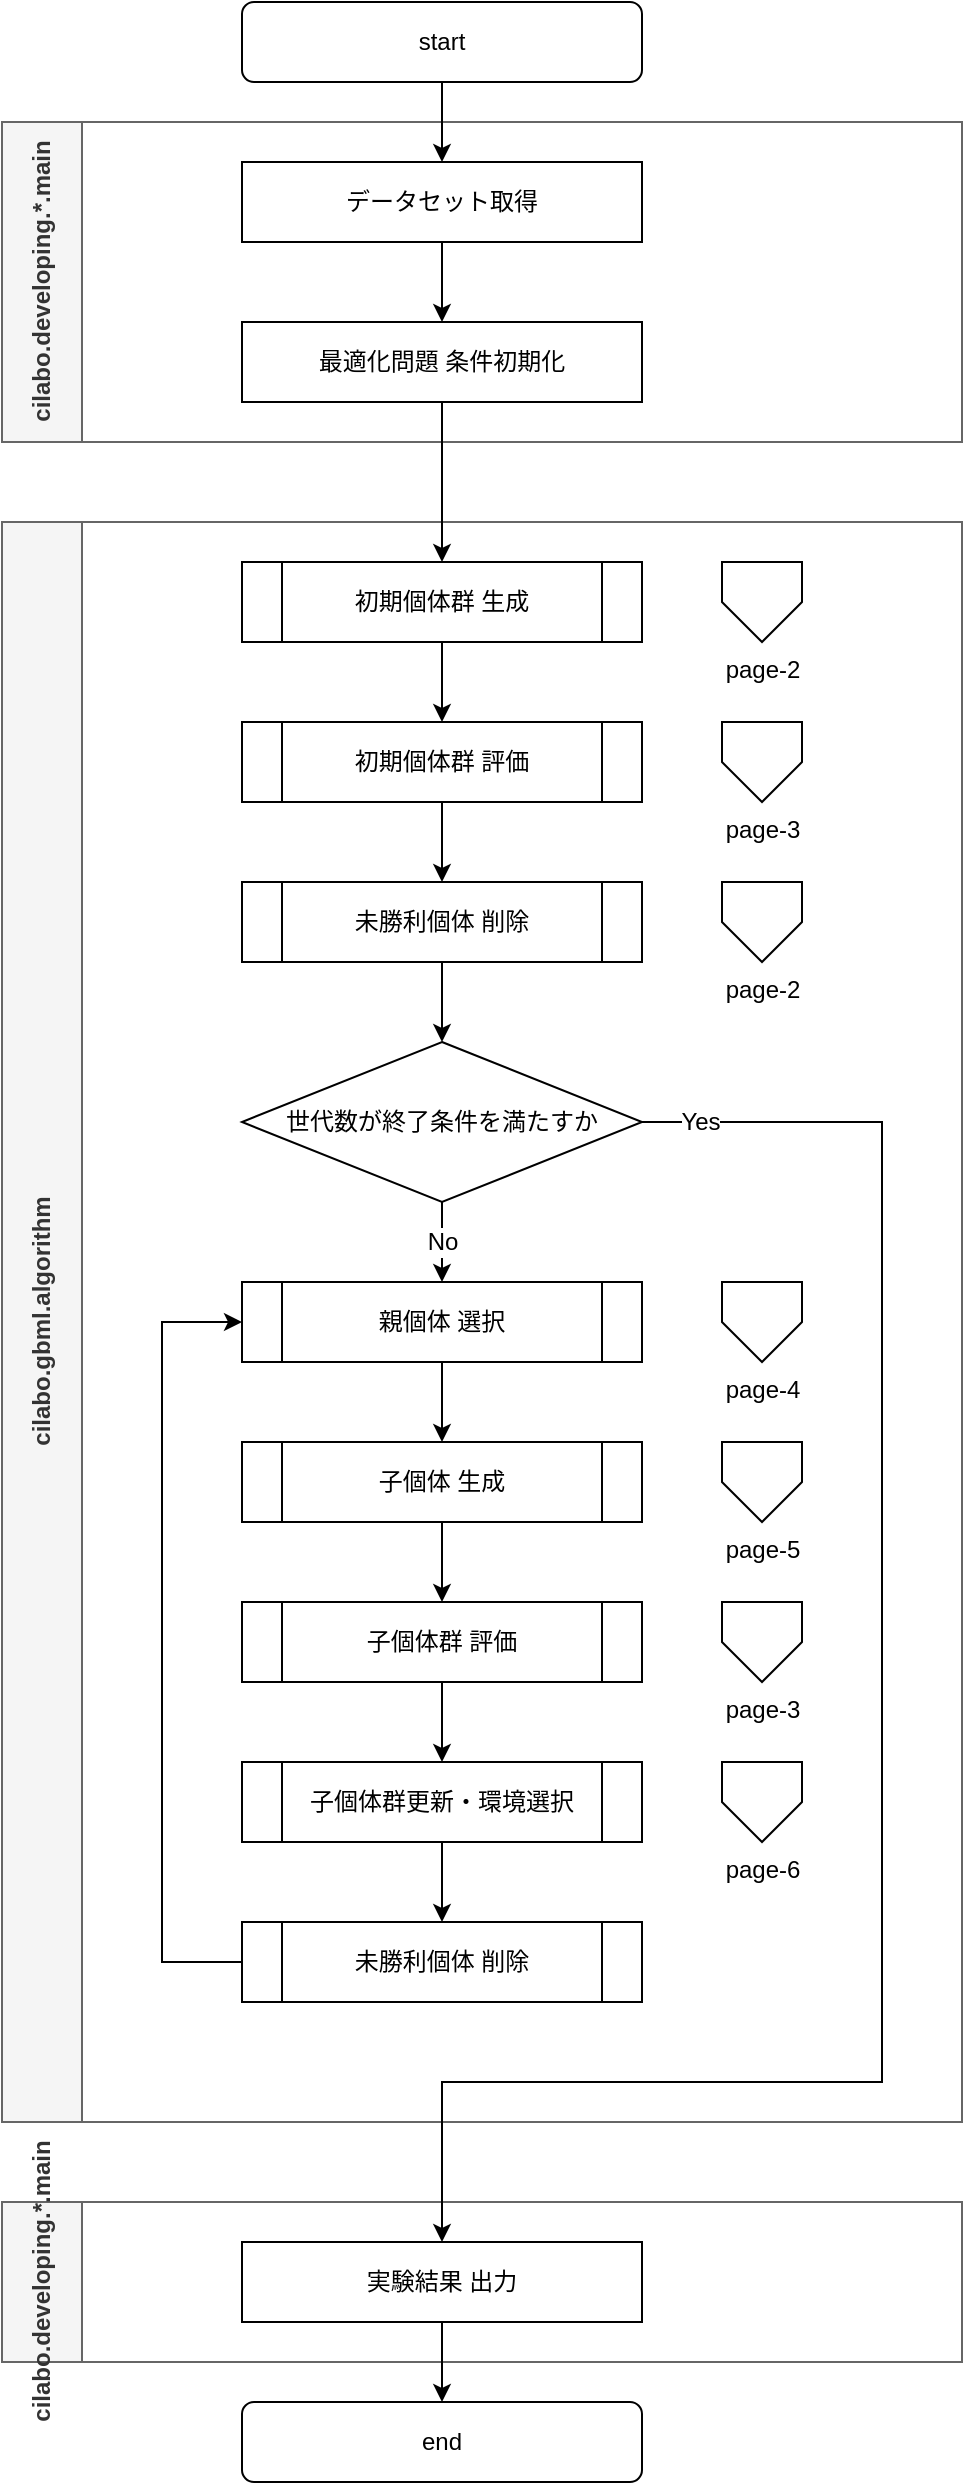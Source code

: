 <mxfile version="21.2.9" type="github" pages="3">
  <diagram id="C5RBs43oDa-KdzZeNtuy" name="Page-1">
    <mxGraphModel dx="2074" dy="1124" grid="1" gridSize="10" guides="1" tooltips="1" connect="1" arrows="1" fold="1" page="1" pageScale="1" pageWidth="827" pageHeight="1169" math="0" shadow="0">
      <root>
        <mxCell id="WIyWlLk6GJQsqaUBKTNV-0" />
        <mxCell id="WIyWlLk6GJQsqaUBKTNV-1" parent="WIyWlLk6GJQsqaUBKTNV-0" />
        <mxCell id="BHgu736OFygUR0V6wJeC-17" style="edgeStyle=orthogonalEdgeStyle;rounded=0;orthogonalLoop=1;jettySize=auto;html=1;exitX=0.5;exitY=1;exitDx=0;exitDy=0;entryX=0.5;entryY=0;entryDx=0;entryDy=0;fontFamily=Helvetica;fontSize=12;fontColor=default;" parent="WIyWlLk6GJQsqaUBKTNV-1" source="WIyWlLk6GJQsqaUBKTNV-3" edge="1">
          <mxGeometry relative="1" as="geometry">
            <mxPoint x="260" y="200" as="targetPoint" />
          </mxGeometry>
        </mxCell>
        <mxCell id="WIyWlLk6GJQsqaUBKTNV-3" value="データセット取得" style="rounded=0;whiteSpace=wrap;html=1;fontSize=12;glass=0;strokeWidth=1;shadow=0;" parent="WIyWlLk6GJQsqaUBKTNV-1" vertex="1">
          <mxGeometry x="160" y="120" width="200" height="40" as="geometry" />
        </mxCell>
        <mxCell id="BHgu736OFygUR0V6wJeC-12" value="cilabo.developing.*.main" style="swimlane;horizontal=0;rounded=0;fontFamily=Helvetica;fontSize=12;strokeColor=#666666;fillColor=#f5f5f5;html=1;startSize=40;fontColor=#333333;" parent="WIyWlLk6GJQsqaUBKTNV-1" vertex="1">
          <mxGeometry x="40" y="100" width="480" height="160" as="geometry" />
        </mxCell>
        <mxCell id="BHgu736OFygUR0V6wJeC-13" value="cilabo.gbml.algorithm" style="swimlane;horizontal=0;rounded=0;fontFamily=Helvetica;fontSize=12;strokeColor=#666666;fillColor=#f5f5f5;html=1;startSize=40;fontColor=#333333;" parent="WIyWlLk6GJQsqaUBKTNV-1" vertex="1">
          <mxGeometry x="40" y="300" width="480" height="800" as="geometry" />
        </mxCell>
        <mxCell id="BHgu736OFygUR0V6wJeC-31" value="No" style="edgeStyle=orthogonalEdgeStyle;rounded=0;orthogonalLoop=1;jettySize=auto;html=1;exitX=0.5;exitY=1;exitDx=0;exitDy=0;entryX=0.5;entryY=0;entryDx=0;entryDy=0;fontFamily=Helvetica;fontSize=12;fontColor=default;" parent="BHgu736OFygUR0V6wJeC-13" source="BHgu736OFygUR0V6wJeC-23" target="BHgu736OFygUR0V6wJeC-27" edge="1">
          <mxGeometry relative="1" as="geometry" />
        </mxCell>
        <mxCell id="BHgu736OFygUR0V6wJeC-23" value="世代数が終了条件を満たすか" style="rhombus;whiteSpace=wrap;html=1;rounded=0;fontFamily=Helvetica;fontSize=12;fontColor=default;strokeColor=default;fillColor=default;" parent="BHgu736OFygUR0V6wJeC-13" vertex="1">
          <mxGeometry x="120" y="260" width="200" height="80" as="geometry" />
        </mxCell>
        <mxCell id="BHgu736OFygUR0V6wJeC-32" style="edgeStyle=orthogonalEdgeStyle;rounded=0;orthogonalLoop=1;jettySize=auto;html=1;exitX=0.5;exitY=1;exitDx=0;exitDy=0;entryX=0.5;entryY=0;entryDx=0;entryDy=0;fontFamily=Helvetica;fontSize=12;fontColor=default;" parent="BHgu736OFygUR0V6wJeC-13" source="BHgu736OFygUR0V6wJeC-27" target="BHgu736OFygUR0V6wJeC-28" edge="1">
          <mxGeometry relative="1" as="geometry" />
        </mxCell>
        <mxCell id="BHgu736OFygUR0V6wJeC-27" value="親個体 選択&lt;span style=&quot;color: rgba(0, 0, 0, 0); font-family: monospace; font-size: 0px; text-align: start;&quot;&gt;%3CmxGraphModel%3E%3Croot%3E%3CmxCell%20id%3D%220%22%2F%3E%3CmxCell%20id%3D%221%22%20parent%3D%220%22%2F%3E%3CmxCell%20id%3D%222%22%20value%3D%22%E5%88%9D%E6%9C%9F%E5%80%8B%E4%BD%93%E7%BE%A4%20%E8%A9%95%E4%BE%A1%22%20style%3D%22rounded%3D1%3BwhiteSpace%3Dwrap%3Bhtml%3D1%3B%22%20vertex%3D%221%22%20parent%3D%221%22%3E%3CmxGeometry%20x%3D%22160%22%20y%3D%22400%22%20width%3D%22200%22%20height%3D%2240%22%20as%3D%22geometry%22%2F%3E%3C%2FmxCell%3E%3C%2Froot%3E%3C%2FmxGraphModel%3E&lt;/span&gt;" style="shape=process;whiteSpace=wrap;html=1;backgroundOutline=1;fontFamily=Helvetica;fontSize=12;fontColor=default;align=center;strokeColor=default;fillColor=default;" parent="BHgu736OFygUR0V6wJeC-13" vertex="1">
          <mxGeometry x="120" y="380" width="200" height="40" as="geometry" />
        </mxCell>
        <mxCell id="BHgu736OFygUR0V6wJeC-28" value="子個体 生成" style="shape=process;whiteSpace=wrap;html=1;backgroundOutline=1;fontFamily=Helvetica;fontSize=12;fontColor=default;align=center;strokeColor=default;fillColor=default;" parent="BHgu736OFygUR0V6wJeC-13" vertex="1">
          <mxGeometry x="120" y="460" width="200" height="40" as="geometry" />
        </mxCell>
        <mxCell id="BHgu736OFygUR0V6wJeC-61" value="page-2" style="verticalLabelPosition=bottom;verticalAlign=top;html=1;shape=offPageConnector;rounded=0;size=0.5;fontFamily=Helvetica;fontSize=12;fontColor=default;strokeColor=default;fillColor=default;" parent="BHgu736OFygUR0V6wJeC-13" vertex="1">
          <mxGeometry x="360" y="20" width="40" height="40" as="geometry" />
        </mxCell>
        <mxCell id="__gQqcDuJKMaHwjbn-1Q-1" value="page-3" style="verticalLabelPosition=bottom;verticalAlign=top;html=1;shape=offPageConnector;rounded=0;size=0.5;fontFamily=Helvetica;fontSize=12;fontColor=default;strokeColor=default;fillColor=default;" parent="BHgu736OFygUR0V6wJeC-13" vertex="1">
          <mxGeometry x="360" y="100" width="40" height="40" as="geometry" />
        </mxCell>
        <mxCell id="__gQqcDuJKMaHwjbn-1Q-2" value="page-4" style="verticalLabelPosition=bottom;verticalAlign=top;html=1;shape=offPageConnector;rounded=0;size=0.5;fontFamily=Helvetica;fontSize=12;fontColor=default;strokeColor=default;fillColor=default;" parent="BHgu736OFygUR0V6wJeC-13" vertex="1">
          <mxGeometry x="360" y="380" width="40" height="40" as="geometry" />
        </mxCell>
        <mxCell id="__gQqcDuJKMaHwjbn-1Q-3" value="page-5" style="verticalLabelPosition=bottom;verticalAlign=top;html=1;shape=offPageConnector;rounded=0;size=0.5;fontFamily=Helvetica;fontSize=12;fontColor=default;strokeColor=default;fillColor=default;" parent="BHgu736OFygUR0V6wJeC-13" vertex="1">
          <mxGeometry x="360" y="460" width="40" height="40" as="geometry" />
        </mxCell>
        <mxCell id="__gQqcDuJKMaHwjbn-1Q-4" value="page-3" style="verticalLabelPosition=bottom;verticalAlign=top;html=1;shape=offPageConnector;rounded=0;size=0.5;fontFamily=Helvetica;fontSize=12;fontColor=default;strokeColor=default;fillColor=default;" parent="BHgu736OFygUR0V6wJeC-13" vertex="1">
          <mxGeometry x="360" y="540" width="40" height="40" as="geometry" />
        </mxCell>
        <mxCell id="__gQqcDuJKMaHwjbn-1Q-5" value="page-6" style="verticalLabelPosition=bottom;verticalAlign=top;html=1;shape=offPageConnector;rounded=0;size=0.5;fontFamily=Helvetica;fontSize=12;fontColor=default;strokeColor=default;fillColor=default;" parent="BHgu736OFygUR0V6wJeC-13" vertex="1">
          <mxGeometry x="360" y="620" width="40" height="40" as="geometry" />
        </mxCell>
        <mxCell id="yNpVcADObhfJ4IoCF7rC-3" style="edgeStyle=orthogonalEdgeStyle;rounded=0;orthogonalLoop=1;jettySize=auto;html=1;entryX=0.5;entryY=0;entryDx=0;entryDy=0;" parent="BHgu736OFygUR0V6wJeC-13" source="yNpVcADObhfJ4IoCF7rC-0" target="BHgu736OFygUR0V6wJeC-23" edge="1">
          <mxGeometry relative="1" as="geometry" />
        </mxCell>
        <mxCell id="yNpVcADObhfJ4IoCF7rC-0" value="未勝利個体 削除" style="shape=process;whiteSpace=wrap;html=1;backgroundOutline=1;fontFamily=Helvetica;fontSize=12;fontColor=default;align=center;strokeColor=default;fillColor=default;" parent="BHgu736OFygUR0V6wJeC-13" vertex="1">
          <mxGeometry x="120" y="180" width="200" height="40" as="geometry" />
        </mxCell>
        <mxCell id="yNpVcADObhfJ4IoCF7rC-4" value="page-2" style="verticalLabelPosition=bottom;verticalAlign=top;html=1;shape=offPageConnector;rounded=0;size=0.5;fontFamily=Helvetica;fontSize=12;fontColor=default;strokeColor=default;fillColor=default;" parent="BHgu736OFygUR0V6wJeC-13" vertex="1">
          <mxGeometry x="360" y="180" width="40" height="40" as="geometry" />
        </mxCell>
        <mxCell id="ZDOkwoZi-ezfZqvIZCKC-2" style="edgeStyle=orthogonalEdgeStyle;rounded=0;orthogonalLoop=1;jettySize=auto;html=1;entryX=0;entryY=0.5;entryDx=0;entryDy=0;exitX=0;exitY=0.5;exitDx=0;exitDy=0;" edge="1" parent="BHgu736OFygUR0V6wJeC-13" source="ZDOkwoZi-ezfZqvIZCKC-0" target="BHgu736OFygUR0V6wJeC-27">
          <mxGeometry relative="1" as="geometry">
            <Array as="points">
              <mxPoint x="80" y="720" />
              <mxPoint x="80" y="400" />
            </Array>
          </mxGeometry>
        </mxCell>
        <mxCell id="ZDOkwoZi-ezfZqvIZCKC-0" value="未勝利個体 削除" style="shape=process;whiteSpace=wrap;html=1;backgroundOutline=1;fontFamily=Helvetica;fontSize=12;fontColor=default;align=center;strokeColor=default;fillColor=default;" vertex="1" parent="BHgu736OFygUR0V6wJeC-13">
          <mxGeometry x="120" y="700" width="200" height="40" as="geometry" />
        </mxCell>
        <mxCell id="BHgu736OFygUR0V6wJeC-19" style="edgeStyle=orthogonalEdgeStyle;rounded=0;orthogonalLoop=1;jettySize=auto;html=1;exitX=0.5;exitY=1;exitDx=0;exitDy=0;entryX=0.5;entryY=0;entryDx=0;entryDy=0;fontFamily=Helvetica;fontSize=12;fontColor=default;" parent="WIyWlLk6GJQsqaUBKTNV-1" source="BHgu736OFygUR0V6wJeC-0" target="BHgu736OFygUR0V6wJeC-20" edge="1">
          <mxGeometry relative="1" as="geometry">
            <mxPoint x="260" y="280" as="targetPoint" />
          </mxGeometry>
        </mxCell>
        <mxCell id="BHgu736OFygUR0V6wJeC-0" value="最適化問題 条件初期化" style="rounded=0;whiteSpace=wrap;html=1;" parent="WIyWlLk6GJQsqaUBKTNV-1" vertex="1">
          <mxGeometry x="160" y="200" width="200" height="40" as="geometry" />
        </mxCell>
        <mxCell id="BHgu736OFygUR0V6wJeC-25" style="edgeStyle=orthogonalEdgeStyle;rounded=0;orthogonalLoop=1;jettySize=auto;html=1;exitX=0.5;exitY=1;exitDx=0;exitDy=0;entryX=0.5;entryY=0;entryDx=0;entryDy=0;fontFamily=Helvetica;fontSize=12;fontColor=default;" parent="WIyWlLk6GJQsqaUBKTNV-1" source="BHgu736OFygUR0V6wJeC-20" target="BHgu736OFygUR0V6wJeC-21" edge="1">
          <mxGeometry relative="1" as="geometry" />
        </mxCell>
        <mxCell id="BHgu736OFygUR0V6wJeC-20" value="初期個体群 生成" style="shape=process;whiteSpace=wrap;html=1;backgroundOutline=1;fontFamily=Helvetica;fontSize=12;fontColor=default;align=center;strokeColor=default;fillColor=default;" parent="WIyWlLk6GJQsqaUBKTNV-1" vertex="1">
          <mxGeometry x="160" y="320" width="200" height="40" as="geometry" />
        </mxCell>
        <mxCell id="yNpVcADObhfJ4IoCF7rC-2" style="edgeStyle=orthogonalEdgeStyle;rounded=0;orthogonalLoop=1;jettySize=auto;html=1;entryX=0.5;entryY=0;entryDx=0;entryDy=0;" parent="WIyWlLk6GJQsqaUBKTNV-1" source="BHgu736OFygUR0V6wJeC-21" target="yNpVcADObhfJ4IoCF7rC-0" edge="1">
          <mxGeometry relative="1" as="geometry" />
        </mxCell>
        <mxCell id="BHgu736OFygUR0V6wJeC-21" value="初期個体群 評価" style="shape=process;whiteSpace=wrap;html=1;backgroundOutline=1;fontFamily=Helvetica;fontSize=12;fontColor=default;align=center;strokeColor=default;fillColor=default;" parent="WIyWlLk6GJQsqaUBKTNV-1" vertex="1">
          <mxGeometry x="160" y="400" width="200" height="40" as="geometry" />
        </mxCell>
        <mxCell id="BHgu736OFygUR0V6wJeC-36" style="edgeStyle=orthogonalEdgeStyle;rounded=0;orthogonalLoop=1;jettySize=auto;html=1;exitX=0.5;exitY=1;exitDx=0;exitDy=0;entryX=0.5;entryY=0;entryDx=0;entryDy=0;fontFamily=Helvetica;fontSize=12;fontColor=default;" parent="WIyWlLk6GJQsqaUBKTNV-1" source="BHgu736OFygUR0V6wJeC-29" target="BHgu736OFygUR0V6wJeC-30" edge="1">
          <mxGeometry relative="1" as="geometry" />
        </mxCell>
        <mxCell id="BHgu736OFygUR0V6wJeC-29" value="子個体群 評価" style="shape=process;whiteSpace=wrap;html=1;backgroundOutline=1;fontFamily=Helvetica;fontSize=12;fontColor=default;align=center;strokeColor=default;fillColor=default;" parent="WIyWlLk6GJQsqaUBKTNV-1" vertex="1">
          <mxGeometry x="160" y="840" width="200" height="40" as="geometry" />
        </mxCell>
        <mxCell id="ZDOkwoZi-ezfZqvIZCKC-1" style="edgeStyle=orthogonalEdgeStyle;rounded=0;orthogonalLoop=1;jettySize=auto;html=1;" edge="1" parent="WIyWlLk6GJQsqaUBKTNV-1" source="BHgu736OFygUR0V6wJeC-30" target="ZDOkwoZi-ezfZqvIZCKC-0">
          <mxGeometry relative="1" as="geometry" />
        </mxCell>
        <mxCell id="BHgu736OFygUR0V6wJeC-30" value="子個体群更新・環境選択" style="shape=process;whiteSpace=wrap;html=1;backgroundOutline=1;fontFamily=Helvetica;fontSize=12;fontColor=default;align=center;strokeColor=default;fillColor=default;" parent="WIyWlLk6GJQsqaUBKTNV-1" vertex="1">
          <mxGeometry x="160" y="920" width="200" height="40" as="geometry" />
        </mxCell>
        <mxCell id="BHgu736OFygUR0V6wJeC-33" style="edgeStyle=orthogonalEdgeStyle;rounded=0;orthogonalLoop=1;jettySize=auto;html=1;exitX=0.5;exitY=1;exitDx=0;exitDy=0;entryX=0.5;entryY=0;entryDx=0;entryDy=0;fontFamily=Helvetica;fontSize=12;fontColor=default;" parent="WIyWlLk6GJQsqaUBKTNV-1" source="BHgu736OFygUR0V6wJeC-28" target="BHgu736OFygUR0V6wJeC-29" edge="1">
          <mxGeometry relative="1" as="geometry" />
        </mxCell>
        <mxCell id="BHgu736OFygUR0V6wJeC-47" value="cilabo.developing.*.main" style="swimlane;horizontal=0;rounded=0;fontFamily=Helvetica;fontSize=12;strokeColor=#666666;fillColor=#f5f5f5;html=1;startSize=40;fontColor=#333333;" parent="WIyWlLk6GJQsqaUBKTNV-1" vertex="1">
          <mxGeometry x="40" y="1140" width="480" height="80" as="geometry" />
        </mxCell>
        <mxCell id="BHgu736OFygUR0V6wJeC-45" value="実験結果 出力" style="rounded=0;whiteSpace=wrap;html=1;" parent="BHgu736OFygUR0V6wJeC-47" vertex="1">
          <mxGeometry x="120" y="20" width="200" height="40" as="geometry" />
        </mxCell>
        <mxCell id="BHgu736OFygUR0V6wJeC-55" value="Yes" style="edgeStyle=orthogonalEdgeStyle;rounded=0;orthogonalLoop=1;jettySize=auto;html=1;exitX=1;exitY=0.5;exitDx=0;exitDy=0;fontFamily=Helvetica;fontSize=12;fontColor=default;" parent="WIyWlLk6GJQsqaUBKTNV-1" source="BHgu736OFygUR0V6wJeC-23" edge="1">
          <mxGeometry x="-0.935" relative="1" as="geometry">
            <Array as="points">
              <mxPoint x="480" y="600" />
              <mxPoint x="480" y="1080" />
              <mxPoint x="260" y="1080" />
            </Array>
            <mxPoint as="offset" />
            <mxPoint x="260" y="1160" as="targetPoint" />
          </mxGeometry>
        </mxCell>
        <mxCell id="BHgu736OFygUR0V6wJeC-57" value="" style="edgeStyle=orthogonalEdgeStyle;rounded=0;orthogonalLoop=1;jettySize=auto;html=1;fontFamily=Helvetica;fontSize=12;fontColor=default;" parent="WIyWlLk6GJQsqaUBKTNV-1" source="BHgu736OFygUR0V6wJeC-56" target="WIyWlLk6GJQsqaUBKTNV-3" edge="1">
          <mxGeometry relative="1" as="geometry" />
        </mxCell>
        <mxCell id="BHgu736OFygUR0V6wJeC-56" value="start" style="rounded=1;whiteSpace=wrap;html=1;fontFamily=Helvetica;fontSize=12;fontColor=default;strokeColor=default;fillColor=default;" parent="WIyWlLk6GJQsqaUBKTNV-1" vertex="1">
          <mxGeometry x="160" y="40" width="200" height="40" as="geometry" />
        </mxCell>
        <mxCell id="BHgu736OFygUR0V6wJeC-59" value="end" style="rounded=1;whiteSpace=wrap;html=1;fontFamily=Helvetica;fontSize=12;fontColor=default;strokeColor=default;fillColor=default;" parent="WIyWlLk6GJQsqaUBKTNV-1" vertex="1">
          <mxGeometry x="160" y="1240" width="200" height="40" as="geometry" />
        </mxCell>
        <mxCell id="ZDOkwoZi-ezfZqvIZCKC-4" style="edgeStyle=orthogonalEdgeStyle;rounded=0;orthogonalLoop=1;jettySize=auto;html=1;entryX=0.5;entryY=0;entryDx=0;entryDy=0;" edge="1" parent="WIyWlLk6GJQsqaUBKTNV-1" source="BHgu736OFygUR0V6wJeC-45" target="BHgu736OFygUR0V6wJeC-59">
          <mxGeometry relative="1" as="geometry" />
        </mxCell>
      </root>
    </mxGraphModel>
  </diagram>
  <diagram id="KKgAk1HdpqCOO54ovuoK" name="Page-2">
    <mxGraphModel dx="2074" dy="1124" grid="1" gridSize="10" guides="1" tooltips="1" connect="1" arrows="1" fold="1" page="1" pageScale="1" pageWidth="850" pageHeight="1100" math="0" shadow="0">
      <root>
        <mxCell id="0" />
        <mxCell id="1" parent="0" />
        <mxCell id="mpJxmCXZN_PUPqpWL8yS-92" value="org.uma.jmetal.component.initialsolutioncreation.impl" style="swimlane;horizontal=0;rounded=0;fontFamily=Helvetica;fontSize=12;fontColor=#333333;strokeColor=#666666;fillColor=#f5f5f5;html=1;arcSize=0;" parent="1" vertex="1">
          <mxGeometry x="40" y="40" width="320" height="420" as="geometry" />
        </mxCell>
        <mxCell id="mpJxmCXZN_PUPqpWL8yS-91" value="" style="edgeStyle=orthogonalEdgeStyle;rounded=0;orthogonalLoop=1;jettySize=auto;html=1;fontFamily=Helvetica;fontSize=12;fontColor=default;" parent="mpJxmCXZN_PUPqpWL8yS-92" source="mpJxmCXZN_PUPqpWL8yS-89" target="mpJxmCXZN_PUPqpWL8yS-87" edge="1">
          <mxGeometry relative="1" as="geometry" />
        </mxCell>
        <mxCell id="mpJxmCXZN_PUPqpWL8yS-96" value="" style="edgeStyle=orthogonalEdgeStyle;rounded=0;orthogonalLoop=1;jettySize=auto;html=1;fontFamily=Helvetica;fontSize=12;fontColor=default;" parent="mpJxmCXZN_PUPqpWL8yS-92" source="mpJxmCXZN_PUPqpWL8yS-87" target="mpJxmCXZN_PUPqpWL8yS-95" edge="1">
          <mxGeometry relative="1" as="geometry" />
        </mxCell>
        <mxCell id="mpJxmCXZN_PUPqpWL8yS-87" value="end" style="strokeWidth=2;html=1;shape=mxgraph.flowchart.loop_limit;whiteSpace=wrap;rounded=1;fontFamily=Helvetica;fontSize=12;fontColor=default;fillColor=default;flipV=1;" parent="mpJxmCXZN_PUPqpWL8yS-92" vertex="1">
          <mxGeometry x="60" y="260" width="200" height="40" as="geometry" />
        </mxCell>
        <mxCell id="gJbNcLRhqNEW6QgsCG9P-2" value="初期個体群 生成" style="shape=process;whiteSpace=wrap;html=1;backgroundOutline=1;fontFamily=Helvetica;fontSize=12;fontColor=#333333;align=center;strokeColor=#666666;fillColor=#f5f5f5;" parent="mpJxmCXZN_PUPqpWL8yS-92" vertex="1">
          <mxGeometry x="60" y="20" width="200" height="40" as="geometry" />
        </mxCell>
        <mxCell id="mpJxmCXZN_PUPqpWL8yS-95" value="ende" style="rounded=1;whiteSpace=wrap;html=1;fontFamily=Helvetica;fontSize=12;fontColor=default;strokeColor=default;fillColor=default;" parent="mpJxmCXZN_PUPqpWL8yS-92" vertex="1">
          <mxGeometry x="60" y="340" width="200" height="40" as="geometry" />
        </mxCell>
        <mxCell id="gJbNcLRhqNEW6QgsCG9P-1" value="" style="edgeStyle=orthogonalEdgeStyle;rounded=0;orthogonalLoop=1;jettySize=auto;html=1;fontFamily=Helvetica;fontSize=12;fontColor=default;" parent="mpJxmCXZN_PUPqpWL8yS-92" source="gJbNcLRhqNEW6QgsCG9P-2" target="mpJxmCXZN_PUPqpWL8yS-86" edge="1">
          <mxGeometry relative="1" as="geometry" />
        </mxCell>
        <mxCell id="mpJxmCXZN_PUPqpWL8yS-90" value="" style="edgeStyle=orthogonalEdgeStyle;rounded=0;orthogonalLoop=1;jettySize=auto;html=1;fontFamily=Helvetica;fontSize=12;fontColor=default;" parent="mpJxmCXZN_PUPqpWL8yS-92" source="mpJxmCXZN_PUPqpWL8yS-86" target="mpJxmCXZN_PUPqpWL8yS-89" edge="1">
          <mxGeometry relative="1" as="geometry" />
        </mxCell>
        <mxCell id="mpJxmCXZN_PUPqpWL8yS-86" value="i=0; i&amp;lt;個体数; i++" style="strokeWidth=2;html=1;shape=mxgraph.flowchart.loop_limit;whiteSpace=wrap;rounded=1;fontFamily=Helvetica;fontSize=12;fontColor=default;fillColor=default;" parent="mpJxmCXZN_PUPqpWL8yS-92" vertex="1">
          <mxGeometry x="60" y="100" width="200" height="40" as="geometry" />
        </mxCell>
        <mxCell id="mpJxmCXZN_PUPqpWL8yS-89" value="pittsuburgh型識別器を生成" style="shape=process;whiteSpace=wrap;html=1;backgroundOutline=1;fontFamily=Helvetica;fontSize=12;fontColor=#333333;align=center;strokeColor=#666666;fillColor=#f5f5f5;" parent="mpJxmCXZN_PUPqpWL8yS-92" vertex="1">
          <mxGeometry x="60" y="180" width="200" height="40" as="geometry" />
        </mxCell>
        <mxCell id="mpJxmCXZN_PUPqpWL8yS-99" value="" style="group" parent="1" vertex="1" connectable="0">
          <mxGeometry x="440" y="40" width="480" height="720" as="geometry" />
        </mxCell>
        <mxCell id="T1B7aWz5VTxmHe6bFBXT-15" value="add" style="edgeStyle=orthogonalEdgeStyle;rounded=0;orthogonalLoop=1;jettySize=auto;html=1;fontFamily=Helvetica;fontSize=12;fontColor=default;entryX=0;entryY=0.5;entryDx=0;entryDy=0;" parent="mpJxmCXZN_PUPqpWL8yS-99" target="T1B7aWz5VTxmHe6bFBXT-14" edge="1">
          <mxGeometry relative="1" as="geometry">
            <mxPoint x="259" y="440" as="sourcePoint" />
            <mxPoint x="339" y="480" as="targetPoint" />
          </mxGeometry>
        </mxCell>
        <mxCell id="mpJxmCXZN_PUPqpWL8yS-1" value="org.uma.jmetal.problem.integerproblem.impl.createSolution" style="swimlane;horizontal=0;rounded=0;fontFamily=Helvetica;fontSize=12;strokeColor=#666666;fillColor=#f5f5f5;html=1;startSize=20;fontColor=#333333;" parent="mpJxmCXZN_PUPqpWL8yS-99" vertex="1">
          <mxGeometry width="480" height="720" as="geometry" />
        </mxCell>
        <mxCell id="mpJxmCXZN_PUPqpWL8yS-50" value="" style="edgeStyle=orthogonalEdgeStyle;rounded=0;orthogonalLoop=1;jettySize=auto;html=1;fontFamily=Helvetica;fontSize=12;fontColor=default;" parent="mpJxmCXZN_PUPqpWL8yS-1" source="mpJxmCXZN_PUPqpWL8yS-46" target="T1B7aWz5VTxmHe6bFBXT-3" edge="1">
          <mxGeometry relative="1" as="geometry" />
        </mxCell>
        <mxCell id="mpJxmCXZN_PUPqpWL8yS-46" value="i=0; i&amp;lt;ルール数; i++" style="strokeWidth=2;html=1;shape=mxgraph.flowchart.loop_limit;whiteSpace=wrap;rounded=1;fontFamily=Helvetica;fontSize=12;fontColor=default;fillColor=default;" parent="mpJxmCXZN_PUPqpWL8yS-1" vertex="1">
          <mxGeometry x="60" y="180" width="200" height="40" as="geometry" />
        </mxCell>
        <mxCell id="mpJxmCXZN_PUPqpWL8yS-51" value="" style="edgeStyle=orthogonalEdgeStyle;rounded=0;orthogonalLoop=1;jettySize=auto;html=1;fontFamily=Helvetica;fontSize=12;fontColor=default;" parent="mpJxmCXZN_PUPqpWL8yS-1" source="T1B7aWz5VTxmHe6bFBXT-9" target="mpJxmCXZN_PUPqpWL8yS-47" edge="1">
          <mxGeometry relative="1" as="geometry" />
        </mxCell>
        <mxCell id="T1B7aWz5VTxmHe6bFBXT-9" value="Michigan型識別器を生成" style="rounded=0;whiteSpace=wrap;html=1;fontFamily=Helvetica;fontSize=12;fontColor=default;strokeColor=default;fillColor=default;" parent="mpJxmCXZN_PUPqpWL8yS-1" vertex="1">
          <mxGeometry x="60" y="420" width="200" height="40" as="geometry" />
        </mxCell>
        <mxCell id="mpJxmCXZN_PUPqpWL8yS-110" style="edgeStyle=orthogonalEdgeStyle;rounded=0;orthogonalLoop=1;jettySize=auto;html=1;entryX=0;entryY=0.25;entryDx=0;entryDy=0;fontFamily=Helvetica;fontSize=12;fontColor=default;exitX=1;exitY=0.75;exitDx=0;exitDy=0;" parent="mpJxmCXZN_PUPqpWL8yS-1" source="T1B7aWz5VTxmHe6bFBXT-3" target="mpJxmCXZN_PUPqpWL8yS-108" edge="1">
          <mxGeometry relative="1" as="geometry" />
        </mxCell>
        <mxCell id="T1B7aWz5VTxmHe6bFBXT-3" value="ヒューリスティック法により&lt;br&gt;前件部を生成" style="shape=process;whiteSpace=wrap;html=1;backgroundOutline=1;fontFamily=Helvetica;fontSize=12;fontColor=#333333;align=center;strokeColor=#666666;fillColor=#f5f5f5;" parent="mpJxmCXZN_PUPqpWL8yS-1" vertex="1">
          <mxGeometry x="60" y="260" width="200" height="40" as="geometry" />
        </mxCell>
        <mxCell id="T1B7aWz5VTxmHe6bFBXT-6" value="信頼度を算出し，&lt;br&gt;後件部を生成" style="shape=process;whiteSpace=wrap;html=1;backgroundOutline=1;fontFamily=Helvetica;fontSize=12;fontColor=#333333;align=center;strokeColor=#666666;fillColor=#f5f5f5;" parent="mpJxmCXZN_PUPqpWL8yS-1" vertex="1">
          <mxGeometry x="60" y="340" width="200" height="40" as="geometry" />
        </mxCell>
        <mxCell id="T1B7aWz5VTxmHe6bFBXT-7" value="" style="edgeStyle=orthogonalEdgeStyle;rounded=0;orthogonalLoop=1;jettySize=auto;html=1;fontFamily=Helvetica;fontSize=12;fontColor=default;" parent="mpJxmCXZN_PUPqpWL8yS-1" source="T1B7aWz5VTxmHe6bFBXT-3" target="T1B7aWz5VTxmHe6bFBXT-6" edge="1">
          <mxGeometry relative="1" as="geometry" />
        </mxCell>
        <mxCell id="T1B7aWz5VTxmHe6bFBXT-13" value="" style="edgeStyle=orthogonalEdgeStyle;rounded=0;orthogonalLoop=1;jettySize=auto;html=1;fontFamily=Helvetica;fontSize=12;fontColor=default;" parent="mpJxmCXZN_PUPqpWL8yS-1" source="T1B7aWz5VTxmHe6bFBXT-6" target="T1B7aWz5VTxmHe6bFBXT-9" edge="1">
          <mxGeometry relative="1" as="geometry" />
        </mxCell>
        <mxCell id="mpJxmCXZN_PUPqpWL8yS-45" value="" style="group" parent="mpJxmCXZN_PUPqpWL8yS-1" vertex="1" connectable="0">
          <mxGeometry x="60" y="420" width="250" height="120" as="geometry" />
        </mxCell>
        <mxCell id="mpJxmCXZN_PUPqpWL8yS-47" value="end" style="strokeWidth=2;html=1;shape=mxgraph.flowchart.loop_limit;whiteSpace=wrap;rounded=1;fontFamily=Helvetica;fontSize=12;fontColor=default;fillColor=default;flipV=1;" parent="mpJxmCXZN_PUPqpWL8yS-45" vertex="1">
          <mxGeometry y="80" width="200" height="40" as="geometry" />
        </mxCell>
        <mxCell id="mpJxmCXZN_PUPqpWL8yS-102" value="" style="edgeStyle=orthogonalEdgeStyle;rounded=0;orthogonalLoop=1;jettySize=auto;html=1;fontFamily=Helvetica;fontSize=12;fontColor=default;" parent="mpJxmCXZN_PUPqpWL8yS-1" source="T1B7aWz5VTxmHe6bFBXT-16" target="mpJxmCXZN_PUPqpWL8yS-101" edge="1">
          <mxGeometry relative="1" as="geometry" />
        </mxCell>
        <mxCell id="T1B7aWz5VTxmHe6bFBXT-16" value="Pittsuburgh型識別器を生成" style="rounded=0;whiteSpace=wrap;html=1;fontFamily=Helvetica;fontSize=12;fontColor=default;strokeColor=default;fillColor=default;" parent="mpJxmCXZN_PUPqpWL8yS-1" vertex="1">
          <mxGeometry x="60" y="580" width="200" height="40" as="geometry" />
        </mxCell>
        <mxCell id="mpJxmCXZN_PUPqpWL8yS-52" value="" style="edgeStyle=orthogonalEdgeStyle;rounded=0;orthogonalLoop=1;jettySize=auto;html=1;fontFamily=Helvetica;fontSize=12;fontColor=default;" parent="mpJxmCXZN_PUPqpWL8yS-1" source="mpJxmCXZN_PUPqpWL8yS-47" target="T1B7aWz5VTxmHe6bFBXT-16" edge="1">
          <mxGeometry relative="1" as="geometry" />
        </mxCell>
        <mxCell id="T1B7aWz5VTxmHe6bFBXT-14" value="MichiganPopulation" style="shape=internalStorage;whiteSpace=wrap;html=1;backgroundOutline=1;rounded=0;fontFamily=Helvetica;fontSize=12;fontColor=default;strokeColor=default;fillColor=default;" parent="mpJxmCXZN_PUPqpWL8yS-1" vertex="1">
          <mxGeometry x="320" y="410" width="120" height="60" as="geometry" />
        </mxCell>
        <mxCell id="T1B7aWz5VTxmHe6bFBXT-18" style="edgeStyle=orthogonalEdgeStyle;rounded=0;orthogonalLoop=1;jettySize=auto;html=1;entryX=1;entryY=0.5;entryDx=0;entryDy=0;fontFamily=Helvetica;fontSize=12;fontColor=default;exitX=0.5;exitY=1;exitDx=0;exitDy=0;" parent="mpJxmCXZN_PUPqpWL8yS-1" source="T1B7aWz5VTxmHe6bFBXT-14" target="T1B7aWz5VTxmHe6bFBXT-16" edge="1">
          <mxGeometry relative="1" as="geometry">
            <Array as="points">
              <mxPoint x="380" y="600" />
            </Array>
          </mxGeometry>
        </mxCell>
        <mxCell id="mpJxmCXZN_PUPqpWL8yS-109" style="edgeStyle=orthogonalEdgeStyle;rounded=0;orthogonalLoop=1;jettySize=auto;html=1;entryX=1;entryY=0.25;entryDx=0;entryDy=0;fontFamily=Helvetica;fontSize=12;fontColor=default;exitX=0.5;exitY=1;exitDx=0;exitDy=0;" parent="mpJxmCXZN_PUPqpWL8yS-1" source="T1B7aWz5VTxmHe6bFBXT-1" target="T1B7aWz5VTxmHe6bFBXT-3" edge="1">
          <mxGeometry relative="1" as="geometry" />
        </mxCell>
        <mxCell id="T1B7aWz5VTxmHe6bFBXT-1" value="sampleIndex" style="shape=internalStorage;whiteSpace=wrap;html=1;backgroundOutline=1;rounded=0;fontFamily=Helvetica;fontSize=12;fontColor=default;strokeColor=default;fillColor=default;" parent="mpJxmCXZN_PUPqpWL8yS-1" vertex="1">
          <mxGeometry x="320" y="90" width="120" height="60" as="geometry" />
        </mxCell>
        <mxCell id="mpJxmCXZN_PUPqpWL8yS-97" value="pittsuburgh型識別器を生成" style="shape=process;whiteSpace=wrap;html=1;backgroundOutline=1;fontFamily=Helvetica;fontSize=12;fontColor=#333333;align=center;strokeColor=#666666;fillColor=#f5f5f5;" parent="mpJxmCXZN_PUPqpWL8yS-1" vertex="1">
          <mxGeometry x="60" y="20" width="200" height="40" as="geometry" />
        </mxCell>
        <mxCell id="mpJxmCXZN_PUPqpWL8yS-101" value="end" style="rounded=1;whiteSpace=wrap;html=1;fontFamily=Helvetica;fontSize=12;fontColor=default;strokeColor=default;fillColor=default;" parent="mpJxmCXZN_PUPqpWL8yS-1" vertex="1">
          <mxGeometry x="60" y="660" width="200" height="40" as="geometry" />
        </mxCell>
        <mxCell id="gJbNcLRhqNEW6QgsCG9P-3" value="データセットからランダムに&lt;br&gt;パターンを取得" style="rounded=0;whiteSpace=wrap;html=1;fontFamily=Helvetica;fontSize=12;fontColor=default;strokeColor=default;fillColor=default;align=center;" parent="mpJxmCXZN_PUPqpWL8yS-1" vertex="1">
          <mxGeometry x="60" y="100" width="200" height="40" as="geometry" />
        </mxCell>
        <mxCell id="mpJxmCXZN_PUPqpWL8yS-49" value="" style="edgeStyle=orthogonalEdgeStyle;rounded=0;orthogonalLoop=1;jettySize=auto;html=1;fontFamily=Helvetica;fontSize=12;fontColor=default;" parent="mpJxmCXZN_PUPqpWL8yS-1" source="gJbNcLRhqNEW6QgsCG9P-3" target="mpJxmCXZN_PUPqpWL8yS-46" edge="1">
          <mxGeometry relative="1" as="geometry" />
        </mxCell>
        <mxCell id="T1B7aWz5VTxmHe6bFBXT-2" value="" style="edgeStyle=orthogonalEdgeStyle;rounded=0;orthogonalLoop=1;jettySize=auto;html=1;fontFamily=Helvetica;fontSize=12;fontColor=default;" parent="mpJxmCXZN_PUPqpWL8yS-1" source="gJbNcLRhqNEW6QgsCG9P-3" target="T1B7aWz5VTxmHe6bFBXT-1" edge="1">
          <mxGeometry relative="1" as="geometry" />
        </mxCell>
        <mxCell id="mpJxmCXZN_PUPqpWL8yS-98" value="" style="edgeStyle=orthogonalEdgeStyle;rounded=0;orthogonalLoop=1;jettySize=auto;html=1;fontFamily=Helvetica;fontSize=12;fontColor=default;" parent="mpJxmCXZN_PUPqpWL8yS-1" source="mpJxmCXZN_PUPqpWL8yS-97" target="gJbNcLRhqNEW6QgsCG9P-3" edge="1">
          <mxGeometry relative="1" as="geometry" />
        </mxCell>
        <mxCell id="mpJxmCXZN_PUPqpWL8yS-111" style="edgeStyle=orthogonalEdgeStyle;rounded=0;orthogonalLoop=1;jettySize=auto;html=1;exitX=0;exitY=0.75;exitDx=0;exitDy=0;entryX=1;entryY=0.25;entryDx=0;entryDy=0;fontFamily=Helvetica;fontSize=12;fontColor=default;" parent="mpJxmCXZN_PUPqpWL8yS-1" source="mpJxmCXZN_PUPqpWL8yS-108" target="T1B7aWz5VTxmHe6bFBXT-6" edge="1">
          <mxGeometry relative="1" as="geometry" />
        </mxCell>
        <mxCell id="mpJxmCXZN_PUPqpWL8yS-108" value="antecedentIndex" style="shape=internalStorage;whiteSpace=wrap;html=1;backgroundOutline=1;rounded=0;fontFamily=Helvetica;fontSize=12;fontColor=default;strokeColor=default;fillColor=default;" parent="mpJxmCXZN_PUPqpWL8yS-1" vertex="1">
          <mxGeometry x="320" y="290" width="120" height="60" as="geometry" />
        </mxCell>
        <mxCell id="mpJxmCXZN_PUPqpWL8yS-83" value="cilabo.fuzzy.rule.antecedent.factory" style="swimlane;horizontal=0;rounded=0;fontFamily=Helvetica;fontSize=12;fontColor=#333333;strokeColor=#666666;fillColor=#f5f5f5;html=1;arcSize=0;" parent="1" vertex="1">
          <mxGeometry x="1000" y="40" width="960" height="1030" as="geometry" />
        </mxCell>
        <mxCell id="mpJxmCXZN_PUPqpWL8yS-14" value="&lt;span style=&quot;color: rgb(0, 0, 0);&quot;&gt;ヒューリスティック法により&lt;/span&gt;&lt;br style=&quot;color: rgb(0, 0, 0);&quot;&gt;&lt;span style=&quot;color: rgb(0, 0, 0);&quot;&gt;前件部を生成&lt;/span&gt;" style="shape=process;whiteSpace=wrap;html=1;backgroundOutline=1;fontFamily=Helvetica;fontSize=12;fontColor=#333333;align=center;strokeColor=#666666;fillColor=#f5f5f5;" parent="mpJxmCXZN_PUPqpWL8yS-83" vertex="1">
          <mxGeometry x="60" y="20" width="200" height="40" as="geometry" />
        </mxCell>
        <mxCell id="mpJxmCXZN_PUPqpWL8yS-16" value="Don&#39;t care 生成確率を算出" style="rounded=1;whiteSpace=wrap;html=1;fontFamily=Helvetica;fontSize=12;fontColor=default;strokeColor=default;fillColor=default;" parent="mpJxmCXZN_PUPqpWL8yS-83" vertex="1">
          <mxGeometry x="60" y="100" width="200" height="40" as="geometry" />
        </mxCell>
        <mxCell id="mpJxmCXZN_PUPqpWL8yS-17" value="Don&#39;t care を適用" style="rhombus;whiteSpace=wrap;html=1;rounded=0;fontFamily=Helvetica;fontSize=12;fontColor=default;strokeColor=default;fillColor=default;" parent="mpJxmCXZN_PUPqpWL8yS-83" vertex="1">
          <mxGeometry x="60" y="180" width="200" height="80" as="geometry" />
        </mxCell>
        <mxCell id="mpJxmCXZN_PUPqpWL8yS-27" value="" style="edgeStyle=orthogonalEdgeStyle;rounded=0;orthogonalLoop=1;jettySize=auto;html=1;fontFamily=Helvetica;fontSize=12;fontColor=default;" parent="mpJxmCXZN_PUPqpWL8yS-83" source="mpJxmCXZN_PUPqpWL8yS-16" target="mpJxmCXZN_PUPqpWL8yS-17" edge="1">
          <mxGeometry relative="1" as="geometry" />
        </mxCell>
        <mxCell id="mpJxmCXZN_PUPqpWL8yS-19" value="属性値が離散値である" style="rhombus;whiteSpace=wrap;html=1;fontFamily=Helvetica;fontSize=12;fontColor=default;align=center;strokeColor=default;fillColor=default;" parent="mpJxmCXZN_PUPqpWL8yS-83" vertex="1">
          <mxGeometry x="60" y="300" width="200" height="80" as="geometry" />
        </mxCell>
        <mxCell id="mpJxmCXZN_PUPqpWL8yS-28" value="No" style="edgeStyle=orthogonalEdgeStyle;rounded=0;orthogonalLoop=1;jettySize=auto;html=1;fontFamily=Helvetica;fontSize=12;fontColor=default;" parent="mpJxmCXZN_PUPqpWL8yS-83" source="mpJxmCXZN_PUPqpWL8yS-17" target="mpJxmCXZN_PUPqpWL8yS-19" edge="1">
          <mxGeometry relative="1" as="geometry" />
        </mxCell>
        <mxCell id="mpJxmCXZN_PUPqpWL8yS-21" value="サンプルデータに対する&lt;br&gt;メンバシップ値を算出" style="rounded=1;whiteSpace=wrap;html=1;fontFamily=Helvetica;fontSize=12;fontColor=default;strokeColor=default;fillColor=default;" parent="mpJxmCXZN_PUPqpWL8yS-83" vertex="1">
          <mxGeometry x="60" y="500" width="200" height="40" as="geometry" />
        </mxCell>
        <mxCell id="mpJxmCXZN_PUPqpWL8yS-24" value="メンバシップ値を基に重み付けし，確率的にファジィを選択" style="rounded=1;whiteSpace=wrap;html=1;fontFamily=Helvetica;fontSize=12;fontColor=default;strokeColor=default;fillColor=default;" parent="mpJxmCXZN_PUPqpWL8yS-83" vertex="1">
          <mxGeometry x="60" y="640" width="200" height="40" as="geometry" />
        </mxCell>
        <mxCell id="mpJxmCXZN_PUPqpWL8yS-29" value="" style="edgeStyle=orthogonalEdgeStyle;rounded=0;orthogonalLoop=1;jettySize=auto;html=1;fontFamily=Helvetica;fontSize=12;fontColor=default;" parent="mpJxmCXZN_PUPqpWL8yS-83" source="mpJxmCXZN_PUPqpWL8yS-21" target="mpJxmCXZN_PUPqpWL8yS-24" edge="1">
          <mxGeometry relative="1" as="geometry" />
        </mxCell>
        <mxCell id="mpJxmCXZN_PUPqpWL8yS-33" style="edgeStyle=orthogonalEdgeStyle;rounded=0;orthogonalLoop=1;jettySize=auto;html=1;entryX=1;entryY=0.5;entryDx=0;entryDy=0;fontFamily=Helvetica;fontSize=12;fontColor=default;exitX=0.5;exitY=1;exitDx=0;exitDy=0;" parent="mpJxmCXZN_PUPqpWL8yS-83" source="mpJxmCXZN_PUPqpWL8yS-31" target="mpJxmCXZN_PUPqpWL8yS-24" edge="1">
          <mxGeometry relative="1" as="geometry" />
        </mxCell>
        <mxCell id="mpJxmCXZN_PUPqpWL8yS-31" value="membershipValue&lt;br&gt;Roulette" style="shape=internalStorage;whiteSpace=wrap;html=1;backgroundOutline=1;rounded=0;fontFamily=Helvetica;fontSize=12;fontColor=default;strokeColor=default;fillColor=default;" parent="mpJxmCXZN_PUPqpWL8yS-83" vertex="1">
          <mxGeometry x="320" y="490" width="120" height="60" as="geometry" />
        </mxCell>
        <mxCell id="mpJxmCXZN_PUPqpWL8yS-32" value="" style="edgeStyle=orthogonalEdgeStyle;rounded=0;orthogonalLoop=1;jettySize=auto;html=1;fontFamily=Helvetica;fontSize=12;fontColor=default;" parent="mpJxmCXZN_PUPqpWL8yS-83" source="mpJxmCXZN_PUPqpWL8yS-21" target="mpJxmCXZN_PUPqpWL8yS-31" edge="1">
          <mxGeometry relative="1" as="geometry" />
        </mxCell>
        <mxCell id="mpJxmCXZN_PUPqpWL8yS-25" value="" style="edgeStyle=orthogonalEdgeStyle;rounded=0;orthogonalLoop=1;jettySize=auto;html=1;fontFamily=Helvetica;fontSize=12;fontColor=default;startArrow=none;" parent="mpJxmCXZN_PUPqpWL8yS-83" source="mpJxmCXZN_PUPqpWL8yS-34" target="mpJxmCXZN_PUPqpWL8yS-21" edge="1">
          <mxGeometry relative="1" as="geometry" />
        </mxCell>
        <mxCell id="mpJxmCXZN_PUPqpWL8yS-35" value="No" style="edgeStyle=orthogonalEdgeStyle;rounded=0;orthogonalLoop=1;jettySize=auto;html=1;fontFamily=Helvetica;fontSize=12;fontColor=default;endArrow=none;" parent="mpJxmCXZN_PUPqpWL8yS-83" source="mpJxmCXZN_PUPqpWL8yS-19" target="mpJxmCXZN_PUPqpWL8yS-34" edge="1">
          <mxGeometry relative="1" as="geometry">
            <mxPoint x="160" y="380" as="sourcePoint" />
            <mxPoint x="170" y="590" as="targetPoint" />
          </mxGeometry>
        </mxCell>
        <mxCell id="mpJxmCXZN_PUPqpWL8yS-41" value="" style="group" parent="mpJxmCXZN_PUPqpWL8yS-83" vertex="1" connectable="0">
          <mxGeometry x="60" y="490" width="200" height="120" as="geometry" />
        </mxCell>
        <mxCell id="mpJxmCXZN_PUPqpWL8yS-40" value="end" style="strokeWidth=2;html=1;shape=mxgraph.flowchart.loop_limit;whiteSpace=wrap;rounded=1;fontFamily=Helvetica;fontSize=12;fontColor=default;fillColor=default;flipV=1;" parent="mpJxmCXZN_PUPqpWL8yS-41" vertex="1">
          <mxGeometry y="80" width="200" height="40" as="geometry" />
        </mxCell>
        <mxCell id="mpJxmCXZN_PUPqpWL8yS-55" value="属性値を前件部として設定" style="rounded=1;whiteSpace=wrap;html=1;fontFamily=Helvetica;fontSize=12;fontColor=default;strokeColor=default;fillColor=default;" parent="mpJxmCXZN_PUPqpWL8yS-83" vertex="1">
          <mxGeometry x="480" y="800" width="200" height="40" as="geometry" />
        </mxCell>
        <mxCell id="mpJxmCXZN_PUPqpWL8yS-56" value="Yes" style="edgeStyle=orthogonalEdgeStyle;rounded=0;orthogonalLoop=1;jettySize=auto;html=1;entryX=0.5;entryY=0;entryDx=0;entryDy=0;fontFamily=Helvetica;fontSize=12;fontColor=default;" parent="mpJxmCXZN_PUPqpWL8yS-83" source="mpJxmCXZN_PUPqpWL8yS-19" target="mpJxmCXZN_PUPqpWL8yS-55" edge="1">
          <mxGeometry x="-0.897" relative="1" as="geometry">
            <mxPoint as="offset" />
          </mxGeometry>
        </mxCell>
        <mxCell id="mpJxmCXZN_PUPqpWL8yS-57" value="Don&#39;t careを前件部として設定" style="rounded=1;whiteSpace=wrap;html=1;fontFamily=Helvetica;fontSize=12;fontColor=default;strokeColor=default;fillColor=default;" parent="mpJxmCXZN_PUPqpWL8yS-83" vertex="1">
          <mxGeometry x="720" y="880" width="200" height="40" as="geometry" />
        </mxCell>
        <mxCell id="mpJxmCXZN_PUPqpWL8yS-58" value="Yes" style="edgeStyle=orthogonalEdgeStyle;rounded=0;orthogonalLoop=1;jettySize=auto;html=1;fontFamily=Helvetica;fontSize=12;fontColor=default;" parent="mpJxmCXZN_PUPqpWL8yS-83" source="mpJxmCXZN_PUPqpWL8yS-17" target="mpJxmCXZN_PUPqpWL8yS-57" edge="1">
          <mxGeometry x="-0.934" relative="1" as="geometry">
            <mxPoint as="offset" />
          </mxGeometry>
        </mxCell>
        <mxCell id="mpJxmCXZN_PUPqpWL8yS-61" value="選択されたファジィを&lt;br&gt;前件部として設定" style="rounded=1;whiteSpace=wrap;html=1;fontFamily=Helvetica;fontSize=12;fontColor=default;strokeColor=default;fillColor=default;" parent="mpJxmCXZN_PUPqpWL8yS-83" vertex="1">
          <mxGeometry x="60" y="720" width="200" height="40" as="geometry" />
        </mxCell>
        <mxCell id="mpJxmCXZN_PUPqpWL8yS-62" value="" style="edgeStyle=orthogonalEdgeStyle;rounded=0;orthogonalLoop=1;jettySize=auto;html=1;fontFamily=Helvetica;fontSize=12;fontColor=default;" parent="mpJxmCXZN_PUPqpWL8yS-83" source="mpJxmCXZN_PUPqpWL8yS-24" target="mpJxmCXZN_PUPqpWL8yS-61" edge="1">
          <mxGeometry relative="1" as="geometry" />
        </mxCell>
        <mxCell id="mpJxmCXZN_PUPqpWL8yS-64" value="終了" style="rounded=1;whiteSpace=wrap;html=1;fontFamily=Helvetica;fontSize=12;fontColor=default;strokeColor=default;fillColor=default;" parent="mpJxmCXZN_PUPqpWL8yS-83" vertex="1">
          <mxGeometry x="60" y="960" width="200" height="40" as="geometry" />
        </mxCell>
        <mxCell id="mpJxmCXZN_PUPqpWL8yS-67" style="edgeStyle=orthogonalEdgeStyle;rounded=0;orthogonalLoop=1;jettySize=auto;html=1;exitX=0.5;exitY=1;exitDx=0;exitDy=0;entryX=1;entryY=0.5;entryDx=0;entryDy=0;fontFamily=Helvetica;fontSize=12;fontColor=default;" parent="mpJxmCXZN_PUPqpWL8yS-83" source="mpJxmCXZN_PUPqpWL8yS-57" target="mpJxmCXZN_PUPqpWL8yS-64" edge="1">
          <mxGeometry relative="1" as="geometry" />
        </mxCell>
        <mxCell id="mpJxmCXZN_PUPqpWL8yS-65" value="" style="edgeStyle=orthogonalEdgeStyle;rounded=0;orthogonalLoop=1;jettySize=auto;html=1;fontFamily=Helvetica;fontSize=12;fontColor=default;" parent="mpJxmCXZN_PUPqpWL8yS-83" source="mpJxmCXZN_PUPqpWL8yS-61" target="mpJxmCXZN_PUPqpWL8yS-64" edge="1">
          <mxGeometry relative="1" as="geometry" />
        </mxCell>
        <mxCell id="mpJxmCXZN_PUPqpWL8yS-26" value="" style="edgeStyle=orthogonalEdgeStyle;rounded=0;orthogonalLoop=1;jettySize=auto;html=1;fontFamily=Helvetica;fontSize=12;fontColor=default;" parent="mpJxmCXZN_PUPqpWL8yS-83" source="mpJxmCXZN_PUPqpWL8yS-14" target="mpJxmCXZN_PUPqpWL8yS-16" edge="1">
          <mxGeometry relative="1" as="geometry" />
        </mxCell>
        <mxCell id="mpJxmCXZN_PUPqpWL8yS-34" value="i=0; i&amp;lt;次元数; i++" style="strokeWidth=2;html=1;shape=mxgraph.flowchart.loop_limit;whiteSpace=wrap;rounded=1;fontFamily=Helvetica;fontSize=12;fontColor=default;fillColor=default;" parent="mpJxmCXZN_PUPqpWL8yS-83" vertex="1">
          <mxGeometry x="60" y="420" width="200" height="40" as="geometry" />
        </mxCell>
        <mxCell id="mpJxmCXZN_PUPqpWL8yS-104" value="" style="edgeStyle=orthogonalEdgeStyle;rounded=0;orthogonalLoop=1;jettySize=auto;html=1;fontFamily=Helvetica;fontSize=12;fontColor=default;" parent="mpJxmCXZN_PUPqpWL8yS-83" source="mpJxmCXZN_PUPqpWL8yS-22" target="mpJxmCXZN_PUPqpWL8yS-14" edge="1">
          <mxGeometry relative="1" as="geometry" />
        </mxCell>
        <mxCell id="mpJxmCXZN_PUPqpWL8yS-22" value="sampleIndex" style="shape=parallelogram;perimeter=parallelogramPerimeter;whiteSpace=wrap;html=1;fixedSize=1;fontFamily=Helvetica;fontSize=12;fontColor=default;align=center;strokeColor=default;fillColor=default;" parent="mpJxmCXZN_PUPqpWL8yS-83" vertex="1">
          <mxGeometry x="320" y="10" width="120" height="60" as="geometry" />
        </mxCell>
        <mxCell id="mpJxmCXZN_PUPqpWL8yS-105" style="edgeStyle=orthogonalEdgeStyle;rounded=0;orthogonalLoop=1;jettySize=auto;html=1;fontFamily=Helvetica;fontSize=12;fontColor=default;entryX=1;entryY=0.5;entryDx=0;entryDy=0;exitX=0.5;exitY=1;exitDx=0;exitDy=0;" parent="mpJxmCXZN_PUPqpWL8yS-83" source="mpJxmCXZN_PUPqpWL8yS-55" target="mpJxmCXZN_PUPqpWL8yS-64" edge="1">
          <mxGeometry relative="1" as="geometry">
            <mxPoint x="590" y="940" as="targetPoint" />
          </mxGeometry>
        </mxCell>
        <mxCell id="mpJxmCXZN_PUPqpWL8yS-106" value="cilabo.fuzzy.rule.consequent.factory" style="swimlane;horizontal=0;rounded=0;fontFamily=Helvetica;fontSize=12;fontColor=#333333;strokeColor=#666666;fillColor=#f5f5f5;html=1;arcSize=0;" parent="1" vertex="1">
          <mxGeometry x="2040" y="40" width="480" height="340" as="geometry" />
        </mxCell>
        <mxCell id="mpJxmCXZN_PUPqpWL8yS-117" value="" style="edgeStyle=orthogonalEdgeStyle;rounded=0;orthogonalLoop=1;jettySize=auto;html=1;fontFamily=Helvetica;fontSize=12;fontColor=default;" parent="mpJxmCXZN_PUPqpWL8yS-106" source="mpJxmCXZN_PUPqpWL8yS-107" target="mpJxmCXZN_PUPqpWL8yS-115" edge="1">
          <mxGeometry relative="1" as="geometry" />
        </mxCell>
        <mxCell id="mpJxmCXZN_PUPqpWL8yS-107" value="信頼度を算出し，&lt;br&gt;後件部を生成" style="shape=process;whiteSpace=wrap;html=1;backgroundOutline=1;fontFamily=Helvetica;fontSize=12;fontColor=#333333;align=center;strokeColor=#666666;fillColor=#f5f5f5;" parent="mpJxmCXZN_PUPqpWL8yS-106" vertex="1">
          <mxGeometry x="60" y="20" width="200" height="40" as="geometry" />
        </mxCell>
        <mxCell id="mpJxmCXZN_PUPqpWL8yS-113" value="" style="edgeStyle=orthogonalEdgeStyle;rounded=0;orthogonalLoop=1;jettySize=auto;html=1;fontFamily=Helvetica;fontSize=12;fontColor=default;" parent="mpJxmCXZN_PUPqpWL8yS-106" source="mpJxmCXZN_PUPqpWL8yS-112" target="mpJxmCXZN_PUPqpWL8yS-107" edge="1">
          <mxGeometry relative="1" as="geometry" />
        </mxCell>
        <mxCell id="mpJxmCXZN_PUPqpWL8yS-133" style="edgeStyle=orthogonalEdgeStyle;rounded=0;orthogonalLoop=1;jettySize=auto;html=1;entryX=1;entryY=0.5;entryDx=0;entryDy=0;fontFamily=Helvetica;fontSize=12;fontColor=default;exitX=0.5;exitY=1;exitDx=0;exitDy=0;" parent="mpJxmCXZN_PUPqpWL8yS-106" source="mpJxmCXZN_PUPqpWL8yS-112" target="mpJxmCXZN_PUPqpWL8yS-115" edge="1">
          <mxGeometry relative="1" as="geometry" />
        </mxCell>
        <mxCell id="mpJxmCXZN_PUPqpWL8yS-112" value="&lt;span style=&quot;&quot;&gt;antecedentIndex&lt;/span&gt;" style="shape=parallelogram;perimeter=parallelogramPerimeter;whiteSpace=wrap;html=1;fixedSize=1;fontFamily=Helvetica;fontSize=12;fontColor=default;align=center;strokeColor=default;fillColor=default;" parent="mpJxmCXZN_PUPqpWL8yS-106" vertex="1">
          <mxGeometry x="320" y="10" width="120" height="60" as="geometry" />
        </mxCell>
        <mxCell id="mpJxmCXZN_PUPqpWL8yS-118" value="" style="edgeStyle=orthogonalEdgeStyle;rounded=0;orthogonalLoop=1;jettySize=auto;html=1;fontFamily=Helvetica;fontSize=12;fontColor=default;" parent="mpJxmCXZN_PUPqpWL8yS-106" source="mpJxmCXZN_PUPqpWL8yS-115" target="mpJxmCXZN_PUPqpWL8yS-116" edge="1">
          <mxGeometry relative="1" as="geometry" />
        </mxCell>
        <mxCell id="mpJxmCXZN_PUPqpWL8yS-115" value="結論部クラスを算出" style="shape=process;whiteSpace=wrap;html=1;backgroundOutline=1;fontFamily=Helvetica;fontSize=12;fontColor=#333333;align=center;strokeColor=#666666;fillColor=#f5f5f5;" parent="mpJxmCXZN_PUPqpWL8yS-106" vertex="1">
          <mxGeometry x="60" y="100" width="200" height="40" as="geometry" />
        </mxCell>
        <mxCell id="mpJxmCXZN_PUPqpWL8yS-132" value="" style="edgeStyle=orthogonalEdgeStyle;rounded=0;orthogonalLoop=1;jettySize=auto;html=1;fontFamily=Helvetica;fontSize=12;fontColor=default;" parent="mpJxmCXZN_PUPqpWL8yS-106" source="mpJxmCXZN_PUPqpWL8yS-116" target="mpJxmCXZN_PUPqpWL8yS-119" edge="1">
          <mxGeometry relative="1" as="geometry" />
        </mxCell>
        <mxCell id="mpJxmCXZN_PUPqpWL8yS-116" value="ルール重みを算出" style="shape=process;whiteSpace=wrap;html=1;backgroundOutline=1;fontFamily=Helvetica;fontSize=12;fontColor=#333333;align=center;strokeColor=#666666;fillColor=#f5f5f5;" parent="mpJxmCXZN_PUPqpWL8yS-106" vertex="1">
          <mxGeometry x="60" y="180" width="200" height="40" as="geometry" />
        </mxCell>
        <mxCell id="mpJxmCXZN_PUPqpWL8yS-119" value="end" style="rounded=1;whiteSpace=wrap;html=1;fontFamily=Helvetica;fontSize=12;fontColor=default;strokeColor=default;fillColor=default;" parent="mpJxmCXZN_PUPqpWL8yS-106" vertex="1">
          <mxGeometry x="60" y="260" width="200" height="40" as="geometry" />
        </mxCell>
        <mxCell id="mpJxmCXZN_PUPqpWL8yS-184" value="cilabo.fuzzy.rule.consequent.factory" style="swimlane;horizontal=0;rounded=0;fontFamily=Helvetica;fontSize=12;fontColor=#333333;strokeColor=#666666;fillColor=#f5f5f5;html=1;arcSize=0;" parent="1" vertex="1">
          <mxGeometry x="2600" y="40" width="640" height="1220" as="geometry" />
        </mxCell>
        <mxCell id="mpJxmCXZN_PUPqpWL8yS-185" value="cilabo.fuzzy.rule.consequent.factory.calcConfidence" style="swimlane;horizontal=0;rounded=0;fontFamily=Helvetica;fontSize=12;fontColor=#333333;strokeColor=#666666;fillColor=#f5f5f5;html=1;arcSize=0;" parent="mpJxmCXZN_PUPqpWL8yS-184" vertex="1">
          <mxGeometry x="50" y="20" width="560" height="740" as="geometry" />
        </mxCell>
        <mxCell id="mpJxmCXZN_PUPqpWL8yS-186" value="" style="edgeStyle=orthogonalEdgeStyle;rounded=0;orthogonalLoop=1;jettySize=auto;html=1;fontFamily=Helvetica;fontSize=12;fontColor=default;" parent="mpJxmCXZN_PUPqpWL8yS-185" source="mpJxmCXZN_PUPqpWL8yS-187" target="mpJxmCXZN_PUPqpWL8yS-191" edge="1">
          <mxGeometry relative="1" as="geometry" />
        </mxCell>
        <mxCell id="mpJxmCXZN_PUPqpWL8yS-187" value="結論部クラスを算出" style="shape=process;whiteSpace=wrap;html=1;backgroundOutline=1;fontFamily=Helvetica;fontSize=12;fontColor=#333333;align=center;strokeColor=#666666;fillColor=#f5f5f5;" parent="mpJxmCXZN_PUPqpWL8yS-185" vertex="1">
          <mxGeometry x="60" y="20" width="200" height="40" as="geometry" />
        </mxCell>
        <mxCell id="mpJxmCXZN_PUPqpWL8yS-188" value="" style="edgeStyle=orthogonalEdgeStyle;rounded=0;orthogonalLoop=1;jettySize=auto;html=1;fontFamily=Helvetica;fontSize=12;fontColor=default;" parent="mpJxmCXZN_PUPqpWL8yS-185" source="mpJxmCXZN_PUPqpWL8yS-189" target="mpJxmCXZN_PUPqpWL8yS-187" edge="1">
          <mxGeometry relative="1" as="geometry" />
        </mxCell>
        <mxCell id="mpJxmCXZN_PUPqpWL8yS-189" value="&lt;span style=&quot;&quot;&gt;antecedentIndex&lt;/span&gt;" style="shape=parallelogram;perimeter=parallelogramPerimeter;whiteSpace=wrap;html=1;fixedSize=1;fontFamily=Helvetica;fontSize=12;fontColor=default;align=center;strokeColor=default;fillColor=default;" parent="mpJxmCXZN_PUPqpWL8yS-185" vertex="1">
          <mxGeometry x="310" y="10" width="120" height="60" as="geometry" />
        </mxCell>
        <mxCell id="mpJxmCXZN_PUPqpWL8yS-190" value="" style="edgeStyle=orthogonalEdgeStyle;rounded=0;orthogonalLoop=1;jettySize=auto;html=1;fontFamily=Helvetica;fontSize=12;fontColor=default;" parent="mpJxmCXZN_PUPqpWL8yS-185" source="mpJxmCXZN_PUPqpWL8yS-191" target="mpJxmCXZN_PUPqpWL8yS-195" edge="1">
          <mxGeometry relative="1" as="geometry" />
        </mxCell>
        <mxCell id="mpJxmCXZN_PUPqpWL8yS-191" value="j=0; j&amp;lt;パターン数; j++" style="strokeWidth=2;html=1;shape=mxgraph.flowchart.loop_limit;whiteSpace=wrap;rounded=1;fontFamily=Helvetica;fontSize=12;fontColor=default;fillColor=default;" parent="mpJxmCXZN_PUPqpWL8yS-185" vertex="1">
          <mxGeometry x="60" y="100" width="200" height="40" as="geometry" />
        </mxCell>
        <mxCell id="mpJxmCXZN_PUPqpWL8yS-192" value="" style="edgeStyle=orthogonalEdgeStyle;rounded=0;orthogonalLoop=1;jettySize=auto;html=1;fontFamily=Helvetica;fontSize=12;fontColor=default;" parent="mpJxmCXZN_PUPqpWL8yS-185" source="mpJxmCXZN_PUPqpWL8yS-193" target="mpJxmCXZN_PUPqpWL8yS-202" edge="1">
          <mxGeometry relative="1" as="geometry" />
        </mxCell>
        <mxCell id="mpJxmCXZN_PUPqpWL8yS-193" value="end" style="strokeWidth=2;html=1;shape=mxgraph.flowchart.loop_limit;whiteSpace=wrap;rounded=1;fontFamily=Helvetica;fontSize=12;fontColor=default;fillColor=default;flipV=1;" parent="mpJxmCXZN_PUPqpWL8yS-185" vertex="1">
          <mxGeometry x="60" y="340" width="200" height="40" as="geometry" />
        </mxCell>
        <mxCell id="mpJxmCXZN_PUPqpWL8yS-194" value="" style="edgeStyle=orthogonalEdgeStyle;rounded=0;orthogonalLoop=1;jettySize=auto;html=1;fontFamily=Helvetica;fontSize=12;fontColor=default;" parent="mpJxmCXZN_PUPqpWL8yS-185" source="mpJxmCXZN_PUPqpWL8yS-195" target="mpJxmCXZN_PUPqpWL8yS-200" edge="1">
          <mxGeometry relative="1" as="geometry" />
        </mxCell>
        <mxCell id="mpJxmCXZN_PUPqpWL8yS-195" value="k=0; k&amp;lt;次元数; k++" style="strokeWidth=2;html=1;shape=mxgraph.flowchart.loop_limit;whiteSpace=wrap;rounded=1;fontFamily=Helvetica;fontSize=12;fontColor=default;fillColor=default;" parent="mpJxmCXZN_PUPqpWL8yS-185" vertex="1">
          <mxGeometry x="60" y="180" width="200" height="40" as="geometry" />
        </mxCell>
        <mxCell id="mpJxmCXZN_PUPqpWL8yS-196" style="edgeStyle=orthogonalEdgeStyle;rounded=0;orthogonalLoop=1;jettySize=auto;html=1;entryX=1;entryY=0.5;entryDx=0;entryDy=0;fontFamily=Helvetica;fontSize=12;fontColor=default;exitX=0.5;exitY=1;exitDx=0;exitDy=0;" parent="mpJxmCXZN_PUPqpWL8yS-185" source="mpJxmCXZN_PUPqpWL8yS-197" target="mpJxmCXZN_PUPqpWL8yS-202" edge="1">
          <mxGeometry relative="1" as="geometry" />
        </mxCell>
        <mxCell id="mpJxmCXZN_PUPqpWL8yS-197" value="メンバシップ値" style="shape=internalStorage;whiteSpace=wrap;html=1;backgroundOutline=1;rounded=0;fontFamily=Helvetica;fontSize=12;fontColor=default;strokeColor=default;fillColor=default;" parent="mpJxmCXZN_PUPqpWL8yS-185" vertex="1">
          <mxGeometry x="360" y="250" width="120" height="60" as="geometry" />
        </mxCell>
        <mxCell id="mpJxmCXZN_PUPqpWL8yS-198" value="multiple" style="edgeStyle=orthogonalEdgeStyle;rounded=0;orthogonalLoop=1;jettySize=auto;html=1;fontFamily=Helvetica;fontSize=12;fontColor=default;" parent="mpJxmCXZN_PUPqpWL8yS-185" source="mpJxmCXZN_PUPqpWL8yS-200" target="mpJxmCXZN_PUPqpWL8yS-197" edge="1">
          <mxGeometry relative="1" as="geometry" />
        </mxCell>
        <mxCell id="mpJxmCXZN_PUPqpWL8yS-199" value="" style="edgeStyle=orthogonalEdgeStyle;rounded=0;orthogonalLoop=1;jettySize=auto;html=1;fontFamily=Helvetica;fontSize=12;fontColor=default;" parent="mpJxmCXZN_PUPqpWL8yS-185" source="mpJxmCXZN_PUPqpWL8yS-200" target="mpJxmCXZN_PUPqpWL8yS-193" edge="1">
          <mxGeometry relative="1" as="geometry" />
        </mxCell>
        <mxCell id="mpJxmCXZN_PUPqpWL8yS-200" value="パターン[j]のメンバシップ値を算出" style="rounded=0;whiteSpace=wrap;html=1;fontFamily=Helvetica;fontSize=12;fontColor=default;strokeColor=default;fillColor=default;" parent="mpJxmCXZN_PUPqpWL8yS-185" vertex="1">
          <mxGeometry x="60" y="260" width="200" height="40" as="geometry" />
        </mxCell>
        <mxCell id="mpJxmCXZN_PUPqpWL8yS-201" value="" style="edgeStyle=orthogonalEdgeStyle;rounded=0;orthogonalLoop=1;jettySize=auto;html=1;fontFamily=Helvetica;fontSize=12;fontColor=default;" parent="mpJxmCXZN_PUPqpWL8yS-185" source="mpJxmCXZN_PUPqpWL8yS-202" target="mpJxmCXZN_PUPqpWL8yS-213" edge="1">
          <mxGeometry relative="1" as="geometry" />
        </mxCell>
        <mxCell id="mpJxmCXZN_PUPqpWL8yS-202" value="メンバシップ値の積和を求める" style="rounded=0;whiteSpace=wrap;html=1;fontFamily=Helvetica;fontSize=12;fontColor=default;strokeColor=default;fillColor=default;" parent="mpJxmCXZN_PUPqpWL8yS-185" vertex="1">
          <mxGeometry x="60" y="420" width="200" height="40" as="geometry" />
        </mxCell>
        <mxCell id="mpJxmCXZN_PUPqpWL8yS-203" value="" style="edgeStyle=orthogonalEdgeStyle;rounded=0;orthogonalLoop=1;jettySize=auto;html=1;fontFamily=Helvetica;fontSize=12;fontColor=default;" parent="mpJxmCXZN_PUPqpWL8yS-185" source="mpJxmCXZN_PUPqpWL8yS-204" target="mpJxmCXZN_PUPqpWL8yS-206" edge="1">
          <mxGeometry relative="1" as="geometry" />
        </mxCell>
        <mxCell id="mpJxmCXZN_PUPqpWL8yS-204" value="end" style="strokeWidth=2;html=1;shape=mxgraph.flowchart.loop_limit;whiteSpace=wrap;rounded=1;fontFamily=Helvetica;fontSize=12;fontColor=default;fillColor=default;flipV=1;" parent="mpJxmCXZN_PUPqpWL8yS-185" vertex="1">
          <mxGeometry x="60" y="600" width="200" height="40" as="geometry" />
        </mxCell>
        <mxCell id="mpJxmCXZN_PUPqpWL8yS-205" style="edgeStyle=orthogonalEdgeStyle;rounded=0;orthogonalLoop=1;jettySize=auto;html=1;fontFamily=Helvetica;fontSize=12;fontColor=default;entryX=1;entryY=0.5;entryDx=0;entryDy=0;exitX=0;exitY=0.5;exitDx=0;exitDy=0;" parent="mpJxmCXZN_PUPqpWL8yS-185" source="mpJxmCXZN_PUPqpWL8yS-210" target="mpJxmCXZN_PUPqpWL8yS-206" edge="1">
          <mxGeometry relative="1" as="geometry">
            <mxPoint x="350" y="640" as="sourcePoint" />
          </mxGeometry>
        </mxCell>
        <mxCell id="mpJxmCXZN_PUPqpWL8yS-206" value="メンバシップ値積和の総和を&lt;br&gt;クラス別に算出する" style="rounded=0;whiteSpace=wrap;html=1;fontFamily=Helvetica;fontSize=12;fontColor=default;strokeColor=default;fillColor=default;" parent="mpJxmCXZN_PUPqpWL8yS-185" vertex="1">
          <mxGeometry x="60" y="680" width="200" height="40" as="geometry" />
        </mxCell>
        <mxCell id="mpJxmCXZN_PUPqpWL8yS-207" value="menbership value list" style="swimlane;fontStyle=0;childLayout=stackLayout;horizontal=1;startSize=30;horizontalStack=0;resizeParent=1;resizeParentMax=0;resizeLast=0;collapsible=1;marginBottom=0;rounded=0;fontFamily=Helvetica;fontSize=12;fontColor=default;strokeColor=default;fillColor=default;html=1;" parent="mpJxmCXZN_PUPqpWL8yS-185" vertex="1">
          <mxGeometry x="360" y="550" width="160" height="120" as="geometry" />
        </mxCell>
        <mxCell id="mpJxmCXZN_PUPqpWL8yS-208" value="class 1:&amp;nbsp;" style="text;strokeColor=none;fillColor=none;align=left;verticalAlign=middle;spacingLeft=4;spacingRight=4;overflow=hidden;points=[[0,0.5],[1,0.5]];portConstraint=eastwest;rotatable=0;rounded=0;fontFamily=Helvetica;fontSize=12;fontColor=default;html=1;" parent="mpJxmCXZN_PUPqpWL8yS-207" vertex="1">
          <mxGeometry y="30" width="160" height="30" as="geometry" />
        </mxCell>
        <mxCell id="mpJxmCXZN_PUPqpWL8yS-209" value="class 2:&amp;nbsp;" style="text;strokeColor=none;fillColor=none;align=left;verticalAlign=middle;spacingLeft=4;spacingRight=4;overflow=hidden;points=[[0,0.5],[1,0.5]];portConstraint=eastwest;rotatable=0;rounded=0;fontFamily=Helvetica;fontSize=12;fontColor=default;html=1;" parent="mpJxmCXZN_PUPqpWL8yS-207" vertex="1">
          <mxGeometry y="60" width="160" height="30" as="geometry" />
        </mxCell>
        <mxCell id="mpJxmCXZN_PUPqpWL8yS-210" value="class 3:&amp;nbsp;" style="text;strokeColor=none;fillColor=none;align=left;verticalAlign=middle;spacingLeft=4;spacingRight=4;overflow=hidden;points=[[0,0.5],[1,0.5]];portConstraint=eastwest;rotatable=0;rounded=0;fontFamily=Helvetica;fontSize=12;fontColor=default;html=1;" parent="mpJxmCXZN_PUPqpWL8yS-207" vertex="1">
          <mxGeometry y="90" width="160" height="30" as="geometry" />
        </mxCell>
        <mxCell id="mpJxmCXZN_PUPqpWL8yS-211" value="" style="edgeStyle=orthogonalEdgeStyle;rounded=0;orthogonalLoop=1;jettySize=auto;html=1;fontFamily=Helvetica;fontSize=12;fontColor=default;" parent="mpJxmCXZN_PUPqpWL8yS-185" source="mpJxmCXZN_PUPqpWL8yS-213" target="mpJxmCXZN_PUPqpWL8yS-204" edge="1">
          <mxGeometry relative="1" as="geometry" />
        </mxCell>
        <mxCell id="mpJxmCXZN_PUPqpWL8yS-212" value="+=" style="edgeStyle=orthogonalEdgeStyle;rounded=0;orthogonalLoop=1;jettySize=auto;html=1;entryX=0;entryY=0.5;entryDx=0;entryDy=0;fontFamily=Helvetica;fontSize=12;fontColor=default;exitX=1;exitY=0.5;exitDx=0;exitDy=0;" parent="mpJxmCXZN_PUPqpWL8yS-185" source="mpJxmCXZN_PUPqpWL8yS-213" target="mpJxmCXZN_PUPqpWL8yS-208" edge="1">
          <mxGeometry relative="1" as="geometry" />
        </mxCell>
        <mxCell id="mpJxmCXZN_PUPqpWL8yS-213" value="パターン[j]のクラスに応じて&lt;br&gt;&lt;span style=&quot;&quot;&gt;menbership value list上の&lt;br&gt;&lt;/span&gt;メンバシップ値を加算していく" style="rounded=0;whiteSpace=wrap;html=1;fontFamily=Helvetica;fontSize=12;fontColor=default;strokeColor=default;fillColor=default;" parent="mpJxmCXZN_PUPqpWL8yS-185" vertex="1">
          <mxGeometry x="60" y="500" width="200" height="60" as="geometry" />
        </mxCell>
        <mxCell id="mpJxmCXZN_PUPqpWL8yS-214" value="cilabo.fuzzy.rule.consequent.factory.calcClassLabel" style="swimlane;horizontal=0;rounded=0;fontFamily=Helvetica;fontSize=12;fontColor=#333333;strokeColor=#666666;fillColor=#f5f5f5;html=1;arcSize=0;" parent="mpJxmCXZN_PUPqpWL8yS-184" vertex="1">
          <mxGeometry x="50" y="800" width="560" height="380" as="geometry" />
        </mxCell>
        <mxCell id="mpJxmCXZN_PUPqpWL8yS-215" value="No" style="edgeStyle=orthogonalEdgeStyle;rounded=0;orthogonalLoop=1;jettySize=auto;html=1;fontFamily=Helvetica;fontSize=12;fontColor=default;" parent="mpJxmCXZN_PUPqpWL8yS-214" source="mpJxmCXZN_PUPqpWL8yS-217" target="mpJxmCXZN_PUPqpWL8yS-220" edge="1">
          <mxGeometry relative="1" as="geometry" />
        </mxCell>
        <mxCell id="mpJxmCXZN_PUPqpWL8yS-216" value="Yes" style="edgeStyle=orthogonalEdgeStyle;rounded=0;orthogonalLoop=1;jettySize=auto;html=1;entryX=0.5;entryY=0;entryDx=0;entryDy=0;fontFamily=Helvetica;fontSize=12;fontColor=default;" parent="mpJxmCXZN_PUPqpWL8yS-214" source="mpJxmCXZN_PUPqpWL8yS-217" target="mpJxmCXZN_PUPqpWL8yS-221" edge="1">
          <mxGeometry x="-0.75" relative="1" as="geometry">
            <mxPoint as="offset" />
          </mxGeometry>
        </mxCell>
        <mxCell id="mpJxmCXZN_PUPqpWL8yS-217" value="信頼度が0.5以下か" style="rhombus;whiteSpace=wrap;html=1;rounded=0;fontFamily=Helvetica;fontSize=12;fontColor=default;strokeColor=default;fillColor=default;" parent="mpJxmCXZN_PUPqpWL8yS-214" vertex="1">
          <mxGeometry x="60" y="100" width="200" height="80" as="geometry" />
        </mxCell>
        <mxCell id="mpJxmCXZN_PUPqpWL8yS-218" value="" style="edgeStyle=orthogonalEdgeStyle;rounded=0;orthogonalLoop=1;jettySize=auto;html=1;fontFamily=Helvetica;fontSize=12;fontColor=default;" parent="mpJxmCXZN_PUPqpWL8yS-214" source="mpJxmCXZN_PUPqpWL8yS-219" target="mpJxmCXZN_PUPqpWL8yS-217" edge="1">
          <mxGeometry relative="1" as="geometry" />
        </mxCell>
        <mxCell id="mpJxmCXZN_PUPqpWL8yS-219" value="適合度全体に対してクラス別の&lt;br&gt;適合度の分率(信頼度)を求める" style="rounded=0;whiteSpace=wrap;html=1;fontFamily=Helvetica;fontSize=12;fontColor=default;strokeColor=default;fillColor=default;" parent="mpJxmCXZN_PUPqpWL8yS-214" vertex="1">
          <mxGeometry x="60" y="20" width="200" height="40" as="geometry" />
        </mxCell>
        <mxCell id="mpJxmCXZN_PUPqpWL8yS-226" value="" style="edgeStyle=orthogonalEdgeStyle;rounded=0;orthogonalLoop=1;jettySize=auto;html=1;fontFamily=Helvetica;fontSize=12;fontColor=default;" parent="mpJxmCXZN_PUPqpWL8yS-214" source="mpJxmCXZN_PUPqpWL8yS-220" target="mpJxmCXZN_PUPqpWL8yS-222" edge="1">
          <mxGeometry relative="1" as="geometry" />
        </mxCell>
        <mxCell id="mpJxmCXZN_PUPqpWL8yS-220" value="生成不可能ルール" style="rounded=0;whiteSpace=wrap;html=1;fontFamily=Helvetica;fontSize=12;fontColor=default;strokeColor=default;fillColor=default;" parent="mpJxmCXZN_PUPqpWL8yS-214" vertex="1">
          <mxGeometry x="60" y="220" width="200" height="40" as="geometry" />
        </mxCell>
        <mxCell id="mpJxmCXZN_PUPqpWL8yS-227" style="edgeStyle=orthogonalEdgeStyle;rounded=0;orthogonalLoop=1;jettySize=auto;html=1;entryX=1;entryY=0.5;entryDx=0;entryDy=0;fontFamily=Helvetica;fontSize=12;fontColor=default;exitX=0.5;exitY=1;exitDx=0;exitDy=0;" parent="mpJxmCXZN_PUPqpWL8yS-214" source="mpJxmCXZN_PUPqpWL8yS-221" target="mpJxmCXZN_PUPqpWL8yS-222" edge="1">
          <mxGeometry relative="1" as="geometry" />
        </mxCell>
        <mxCell id="mpJxmCXZN_PUPqpWL8yS-221" value="信頼度が最大となるクラスを&lt;br&gt;結論部クラスとして設定する" style="rounded=0;whiteSpace=wrap;html=1;fontFamily=Helvetica;fontSize=12;fontColor=default;strokeColor=default;fillColor=default;" parent="mpJxmCXZN_PUPqpWL8yS-214" vertex="1">
          <mxGeometry x="320" y="220" width="200" height="40" as="geometry" />
        </mxCell>
        <mxCell id="mpJxmCXZN_PUPqpWL8yS-222" value="end" style="rounded=1;whiteSpace=wrap;html=1;fontFamily=Helvetica;fontSize=12;fontColor=default;strokeColor=default;fillColor=default;" parent="mpJxmCXZN_PUPqpWL8yS-214" vertex="1">
          <mxGeometry x="60" y="300" width="200" height="40" as="geometry" />
        </mxCell>
        <mxCell id="mpJxmCXZN_PUPqpWL8yS-223" style="edgeStyle=orthogonalEdgeStyle;rounded=0;orthogonalLoop=1;jettySize=auto;html=1;entryX=0.5;entryY=0;entryDx=0;entryDy=0;fontFamily=Helvetica;fontSize=12;fontColor=default;" parent="mpJxmCXZN_PUPqpWL8yS-184" source="mpJxmCXZN_PUPqpWL8yS-206" target="mpJxmCXZN_PUPqpWL8yS-219" edge="1">
          <mxGeometry relative="1" as="geometry" />
        </mxCell>
        <mxCell id="mpJxmCXZN_PUPqpWL8yS-224" value="cilabo.fuzzy.rule.consequent.factory.calcRuleWeight" style="swimlane;horizontal=0;rounded=0;fontFamily=Helvetica;fontSize=12;fontColor=#333333;strokeColor=#666666;fillColor=#f5f5f5;html=1;arcSize=0;" parent="1" vertex="1">
          <mxGeometry x="3320" y="40" width="480" height="380" as="geometry" />
        </mxCell>
        <mxCell id="mpJxmCXZN_PUPqpWL8yS-229" value="" style="edgeStyle=orthogonalEdgeStyle;rounded=0;orthogonalLoop=1;jettySize=auto;html=1;fontFamily=Helvetica;fontSize=12;fontColor=default;" parent="mpJxmCXZN_PUPqpWL8yS-224" source="mpJxmCXZN_PUPqpWL8yS-225" target="mpJxmCXZN_PUPqpWL8yS-228" edge="1">
          <mxGeometry relative="1" as="geometry" />
        </mxCell>
        <mxCell id="mpJxmCXZN_PUPqpWL8yS-225" value="ルール重みを算出" style="shape=process;whiteSpace=wrap;html=1;backgroundOutline=1;fontFamily=Helvetica;fontSize=12;fontColor=#333333;align=center;strokeColor=#666666;fillColor=#f5f5f5;" parent="mpJxmCXZN_PUPqpWL8yS-224" vertex="1">
          <mxGeometry x="60" y="20" width="200" height="40" as="geometry" />
        </mxCell>
        <mxCell id="mpJxmCXZN_PUPqpWL8yS-237" value="No" style="edgeStyle=orthogonalEdgeStyle;rounded=0;orthogonalLoop=1;jettySize=auto;html=1;entryX=0.5;entryY=0;entryDx=0;entryDy=0;fontFamily=Helvetica;fontSize=12;fontColor=default;" parent="mpJxmCXZN_PUPqpWL8yS-224" source="mpJxmCXZN_PUPqpWL8yS-228" target="mpJxmCXZN_PUPqpWL8yS-230" edge="1">
          <mxGeometry relative="1" as="geometry" />
        </mxCell>
        <mxCell id="mpJxmCXZN_PUPqpWL8yS-238" value="Yes" style="edgeStyle=orthogonalEdgeStyle;rounded=0;orthogonalLoop=1;jettySize=auto;html=1;entryX=1;entryY=0.5;entryDx=0;entryDy=0;fontFamily=Helvetica;fontSize=12;fontColor=default;exitX=1;exitY=0.501;exitDx=0;exitDy=0;exitPerimeter=0;" parent="mpJxmCXZN_PUPqpWL8yS-224" source="mpJxmCXZN_PUPqpWL8yS-228" target="mpJxmCXZN_PUPqpWL8yS-233" edge="1">
          <mxGeometry x="-0.826" relative="1" as="geometry">
            <Array as="points">
              <mxPoint x="400" y="140" />
              <mxPoint x="400" y="320" />
            </Array>
            <mxPoint as="offset" />
          </mxGeometry>
        </mxCell>
        <mxCell id="mpJxmCXZN_PUPqpWL8yS-228" value="生成不可能ルールである" style="rhombus;whiteSpace=wrap;html=1;rounded=0;fontFamily=Helvetica;fontSize=12;fontColor=default;strokeColor=default;fillColor=default;" parent="mpJxmCXZN_PUPqpWL8yS-224" vertex="1">
          <mxGeometry x="60" y="100" width="200" height="80" as="geometry" />
        </mxCell>
        <mxCell id="mpJxmCXZN_PUPqpWL8yS-235" value="" style="edgeStyle=orthogonalEdgeStyle;rounded=0;orthogonalLoop=1;jettySize=auto;html=1;fontFamily=Helvetica;fontSize=12;fontColor=default;exitX=0.5;exitY=1;exitDx=0;exitDy=0;" parent="mpJxmCXZN_PUPqpWL8yS-224" source="mpJxmCXZN_PUPqpWL8yS-230" target="mpJxmCXZN_PUPqpWL8yS-233" edge="1">
          <mxGeometry relative="1" as="geometry" />
        </mxCell>
        <mxCell id="mpJxmCXZN_PUPqpWL8yS-230" value="ルール重み=結論部クラス信頼度 - &lt;br&gt;(クラス信頼度総和 -結論部クラス信頼度)&amp;nbsp;" style="rounded=0;whiteSpace=wrap;html=1;fontFamily=Helvetica;fontSize=12;fontColor=default;strokeColor=default;fillColor=default;" parent="mpJxmCXZN_PUPqpWL8yS-224" vertex="1">
          <mxGeometry x="60" y="220" width="300" height="40" as="geometry" />
        </mxCell>
        <mxCell id="mpJxmCXZN_PUPqpWL8yS-232" value="" style="edgeStyle=orthogonalEdgeStyle;rounded=0;orthogonalLoop=1;jettySize=auto;html=1;fontFamily=Helvetica;fontSize=12;fontColor=default;" parent="mpJxmCXZN_PUPqpWL8yS-224" source="mpJxmCXZN_PUPqpWL8yS-231" target="mpJxmCXZN_PUPqpWL8yS-225" edge="1">
          <mxGeometry relative="1" as="geometry" />
        </mxCell>
        <mxCell id="mpJxmCXZN_PUPqpWL8yS-231" value="クラス別信頼度" style="shape=parallelogram;perimeter=parallelogramPerimeter;whiteSpace=wrap;html=1;fixedSize=1;fontFamily=Helvetica;fontSize=12;fontColor=default;align=center;strokeColor=default;fillColor=default;" parent="mpJxmCXZN_PUPqpWL8yS-224" vertex="1">
          <mxGeometry x="320" y="10" width="120" height="60" as="geometry" />
        </mxCell>
        <mxCell id="mpJxmCXZN_PUPqpWL8yS-233" value="end" style="rounded=1;whiteSpace=wrap;html=1;fontFamily=Helvetica;fontSize=12;fontColor=default;strokeColor=default;fillColor=default;" parent="mpJxmCXZN_PUPqpWL8yS-224" vertex="1">
          <mxGeometry x="60" y="300" width="200" height="40" as="geometry" />
        </mxCell>
      </root>
    </mxGraphModel>
  </diagram>
  <diagram id="qkI8CVx9JeoHob5OHFEm" name="Page-3">
    <mxGraphModel dx="2074" dy="1124" grid="1" gridSize="10" guides="1" tooltips="1" connect="1" arrows="1" fold="1" page="1" pageScale="1" pageWidth="850" pageHeight="1100" math="0" shadow="0">
      <root>
        <mxCell id="0" />
        <mxCell id="1" parent="0" />
        <mxCell id="otFCwsmOX5APKyMDbGpw-1" value="org.uma.jmetal.component.evaluation.impl" style="swimlane;horizontal=0;rounded=0;fontFamily=Helvetica;fontSize=12;fontColor=#333333;strokeColor=#666666;fillColor=#f5f5f5;html=1;arcSize=0;" parent="1" vertex="1">
          <mxGeometry x="40" y="40" width="520" height="400" as="geometry" />
        </mxCell>
        <mxCell id="otFCwsmOX5APKyMDbGpw-10" value="" style="edgeStyle=orthogonalEdgeStyle;rounded=0;orthogonalLoop=1;jettySize=auto;html=1;fontFamily=Helvetica;fontSize=12;fontColor=default;" parent="otFCwsmOX5APKyMDbGpw-1" source="otFCwsmOX5APKyMDbGpw-2" target="otFCwsmOX5APKyMDbGpw-4" edge="1">
          <mxGeometry relative="1" as="geometry" />
        </mxCell>
        <mxCell id="otFCwsmOX5APKyMDbGpw-2" value="個体群評価" style="shape=process;whiteSpace=wrap;html=1;backgroundOutline=1;fontFamily=Helvetica;fontSize=12;fontColor=#333333;align=center;strokeColor=#666666;fillColor=#f5f5f5;" parent="otFCwsmOX5APKyMDbGpw-1" vertex="1">
          <mxGeometry x="60" y="20" width="200" height="40" as="geometry" />
        </mxCell>
        <mxCell id="otFCwsmOX5APKyMDbGpw-16" value="" style="edgeStyle=orthogonalEdgeStyle;rounded=0;orthogonalLoop=1;jettySize=auto;html=1;fontFamily=Helvetica;fontSize=12;fontColor=default;" parent="otFCwsmOX5APKyMDbGpw-1" source="otFCwsmOX5APKyMDbGpw-5" target="otFCwsmOX5APKyMDbGpw-15" edge="1">
          <mxGeometry relative="1" as="geometry" />
        </mxCell>
        <mxCell id="otFCwsmOX5APKyMDbGpw-5" value="end" style="strokeWidth=2;html=1;shape=mxgraph.flowchart.loop_limit;whiteSpace=wrap;rounded=1;fontFamily=Helvetica;fontSize=12;fontColor=default;fillColor=default;flipV=1;" parent="otFCwsmOX5APKyMDbGpw-1" vertex="1">
          <mxGeometry x="60" y="260" width="200" height="40" as="geometry" />
        </mxCell>
        <mxCell id="otFCwsmOX5APKyMDbGpw-19" value="" style="edgeStyle=orthogonalEdgeStyle;rounded=0;orthogonalLoop=1;jettySize=auto;html=1;fontFamily=Helvetica;fontSize=12;fontColor=default;" parent="otFCwsmOX5APKyMDbGpw-1" source="otFCwsmOX5APKyMDbGpw-4" target="otFCwsmOX5APKyMDbGpw-8" edge="1">
          <mxGeometry relative="1" as="geometry" />
        </mxCell>
        <mxCell id="otFCwsmOX5APKyMDbGpw-21" style="edgeStyle=orthogonalEdgeStyle;rounded=0;orthogonalLoop=1;jettySize=auto;html=1;entryX=0.5;entryY=0;entryDx=0;entryDy=0;fontFamily=Helvetica;fontSize=12;fontColor=default;exitX=0.5;exitY=1;exitDx=0;exitDy=0;exitPerimeter=0;" parent="otFCwsmOX5APKyMDbGpw-1" source="otFCwsmOX5APKyMDbGpw-4" target="otFCwsmOX5APKyMDbGpw-7" edge="1">
          <mxGeometry relative="1" as="geometry" />
        </mxCell>
        <mxCell id="otFCwsmOX5APKyMDbGpw-4" value="i=0; i&amp;lt;個体数; i++" style="strokeWidth=2;html=1;shape=mxgraph.flowchart.loop_limit;whiteSpace=wrap;rounded=1;fontFamily=Helvetica;fontSize=12;fontColor=default;fillColor=default;" parent="otFCwsmOX5APKyMDbGpw-1" vertex="1">
          <mxGeometry x="60" y="100" width="200" height="40" as="geometry" />
        </mxCell>
        <mxCell id="otFCwsmOX5APKyMDbGpw-22" style="edgeStyle=orthogonalEdgeStyle;rounded=0;orthogonalLoop=1;jettySize=auto;html=1;entryX=0.5;entryY=1;entryDx=0;entryDy=0;entryPerimeter=0;fontFamily=Helvetica;fontSize=12;fontColor=default;" parent="otFCwsmOX5APKyMDbGpw-1" source="otFCwsmOX5APKyMDbGpw-7" target="otFCwsmOX5APKyMDbGpw-5" edge="1">
          <mxGeometry relative="1" as="geometry">
            <Array as="points">
              <mxPoint x="385" y="240" />
              <mxPoint x="160" y="240" />
            </Array>
          </mxGeometry>
        </mxCell>
        <mxCell id="otFCwsmOX5APKyMDbGpw-7" value="ルール数評価" style="shape=process;whiteSpace=wrap;html=1;backgroundOutline=1;fontFamily=Helvetica;fontSize=12;fontColor=#333333;align=center;strokeColor=#666666;fillColor=#f5f5f5;" parent="otFCwsmOX5APKyMDbGpw-1" vertex="1">
          <mxGeometry x="285" y="180" width="200" height="40" as="geometry" />
        </mxCell>
        <mxCell id="otFCwsmOX5APKyMDbGpw-20" value="" style="edgeStyle=orthogonalEdgeStyle;rounded=0;orthogonalLoop=1;jettySize=auto;html=1;fontFamily=Helvetica;fontSize=12;fontColor=default;" parent="otFCwsmOX5APKyMDbGpw-1" source="otFCwsmOX5APKyMDbGpw-8" target="otFCwsmOX5APKyMDbGpw-5" edge="1">
          <mxGeometry relative="1" as="geometry" />
        </mxCell>
        <mxCell id="otFCwsmOX5APKyMDbGpw-8" value="識別率評価" style="shape=process;whiteSpace=wrap;html=1;backgroundOutline=1;fontFamily=Helvetica;fontSize=12;fontColor=#333333;align=center;strokeColor=#666666;fillColor=#f5f5f5;" parent="otFCwsmOX5APKyMDbGpw-1" vertex="1">
          <mxGeometry x="60" y="180" width="200" height="40" as="geometry" />
        </mxCell>
        <mxCell id="otFCwsmOX5APKyMDbGpw-15" value="end" style="rounded=1;whiteSpace=wrap;html=1;fontFamily=Helvetica;fontSize=12;fontColor=default;strokeColor=default;fillColor=default;" parent="otFCwsmOX5APKyMDbGpw-1" vertex="1">
          <mxGeometry x="60" y="340" width="200" height="40" as="geometry" />
        </mxCell>
        <mxCell id="otFCwsmOX5APKyMDbGpw-17" value="cilabo.gbml.objectivefunction.impl" style="swimlane;horizontal=0;rounded=0;fontFamily=Helvetica;fontSize=12;fontColor=#333333;strokeColor=#666666;fillColor=#f5f5f5;html=1;arcSize=0;startSize=23;" parent="1" vertex="1">
          <mxGeometry x="640" y="40" width="580" height="980" as="geometry" />
        </mxCell>
        <mxCell id="egAWiwCW9mHwWd3zoFbH-3" value="" style="edgeStyle=orthogonalEdgeStyle;rounded=0;orthogonalLoop=1;jettySize=auto;html=1;fontFamily=Helvetica;fontSize=12;fontColor=default;" parent="otFCwsmOX5APKyMDbGpw-17" source="otFCwsmOX5APKyMDbGpw-23" target="otFCwsmOX5APKyMDbGpw-25" edge="1">
          <mxGeometry relative="1" as="geometry" />
        </mxCell>
        <mxCell id="otFCwsmOX5APKyMDbGpw-23" value="識別率評価" style="shape=process;whiteSpace=wrap;html=1;backgroundOutline=1;fontFamily=Helvetica;fontSize=12;fontColor=#333333;align=center;strokeColor=#666666;fillColor=#f5f5f5;" parent="otFCwsmOX5APKyMDbGpw-17" vertex="1">
          <mxGeometry x="60" y="20" width="200" height="40" as="geometry" />
        </mxCell>
        <mxCell id="otFCwsmOX5APKyMDbGpw-25" value="i=0; i&amp;lt;ルール数; i++" style="strokeWidth=2;html=1;shape=mxgraph.flowchart.loop_limit;whiteSpace=wrap;rounded=1;fontFamily=Helvetica;fontSize=12;fontColor=default;fillColor=default;" parent="otFCwsmOX5APKyMDbGpw-17" vertex="1">
          <mxGeometry x="60" y="100" width="200" height="40" as="geometry" />
        </mxCell>
        <mxCell id="egAWiwCW9mHwWd3zoFbH-2" value="" style="edgeStyle=orthogonalEdgeStyle;rounded=0;orthogonalLoop=1;jettySize=auto;html=1;fontFamily=Helvetica;fontSize=12;fontColor=default;" parent="otFCwsmOX5APKyMDbGpw-17" source="egAWiwCW9mHwWd3zoFbH-1" target="otFCwsmOX5APKyMDbGpw-23" edge="1">
          <mxGeometry relative="1" as="geometry" />
        </mxCell>
        <mxCell id="egAWiwCW9mHwWd3zoFbH-1" value="pittsburgh型識別器" style="shape=parallelogram;perimeter=parallelogramPerimeter;whiteSpace=wrap;html=1;fixedSize=1;fontFamily=Helvetica;fontSize=12;fontColor=default;align=center;strokeColor=default;fillColor=default;" parent="otFCwsmOX5APKyMDbGpw-17" vertex="1">
          <mxGeometry x="320" y="10" width="120" height="60" as="geometry" />
        </mxCell>
        <mxCell id="egAWiwCW9mHwWd3zoFbH-5" value="j=0; j&amp;lt;パターン数; j++" style="strokeWidth=2;html=1;shape=mxgraph.flowchart.loop_limit;whiteSpace=wrap;rounded=1;fontFamily=Helvetica;fontSize=12;fontColor=default;fillColor=default;" parent="otFCwsmOX5APKyMDbGpw-17" vertex="1">
          <mxGeometry x="60" y="180" width="200" height="40" as="geometry" />
        </mxCell>
        <mxCell id="egAWiwCW9mHwWd3zoFbH-7" value="pittuburgh型識別器でパターン[j]に&lt;br&gt;対する識別を行い，&lt;br&gt;勝利ルールを選出する" style="rounded=0;whiteSpace=wrap;html=1;fontFamily=Helvetica;fontSize=12;fontColor=default;strokeColor=default;fillColor=default;" parent="otFCwsmOX5APKyMDbGpw-17" vertex="1">
          <mxGeometry x="60" y="260" width="200" height="60" as="geometry" />
        </mxCell>
        <mxCell id="egAWiwCW9mHwWd3zoFbH-8" value="rejected ruleである" style="rhombus;whiteSpace=wrap;html=1;rounded=0;fontFamily=Helvetica;fontSize=12;fontColor=default;strokeColor=default;fillColor=default;" parent="otFCwsmOX5APKyMDbGpw-17" vertex="1">
          <mxGeometry x="60" y="360" width="200" height="80" as="geometry" />
        </mxCell>
        <mxCell id="otFCwsmOX5APKyMDbGpw-26" value="end" style="strokeWidth=2;html=1;shape=mxgraph.flowchart.loop_limit;whiteSpace=wrap;rounded=1;fontFamily=Helvetica;fontSize=12;fontColor=default;fillColor=default;flipV=1;" parent="1" vertex="1">
          <mxGeometry x="720" y="830" width="200" height="40" as="geometry" />
        </mxCell>
        <mxCell id="egAWiwCW9mHwWd3zoFbH-6" value="end" style="strokeWidth=2;html=1;shape=mxgraph.flowchart.loop_limit;whiteSpace=wrap;rounded=1;fontFamily=Helvetica;fontSize=12;fontColor=default;fillColor=default;flipV=1;" parent="1" vertex="1">
          <mxGeometry x="740" y="760" width="200" height="40" as="geometry" />
        </mxCell>
      </root>
    </mxGraphModel>
  </diagram>
</mxfile>
